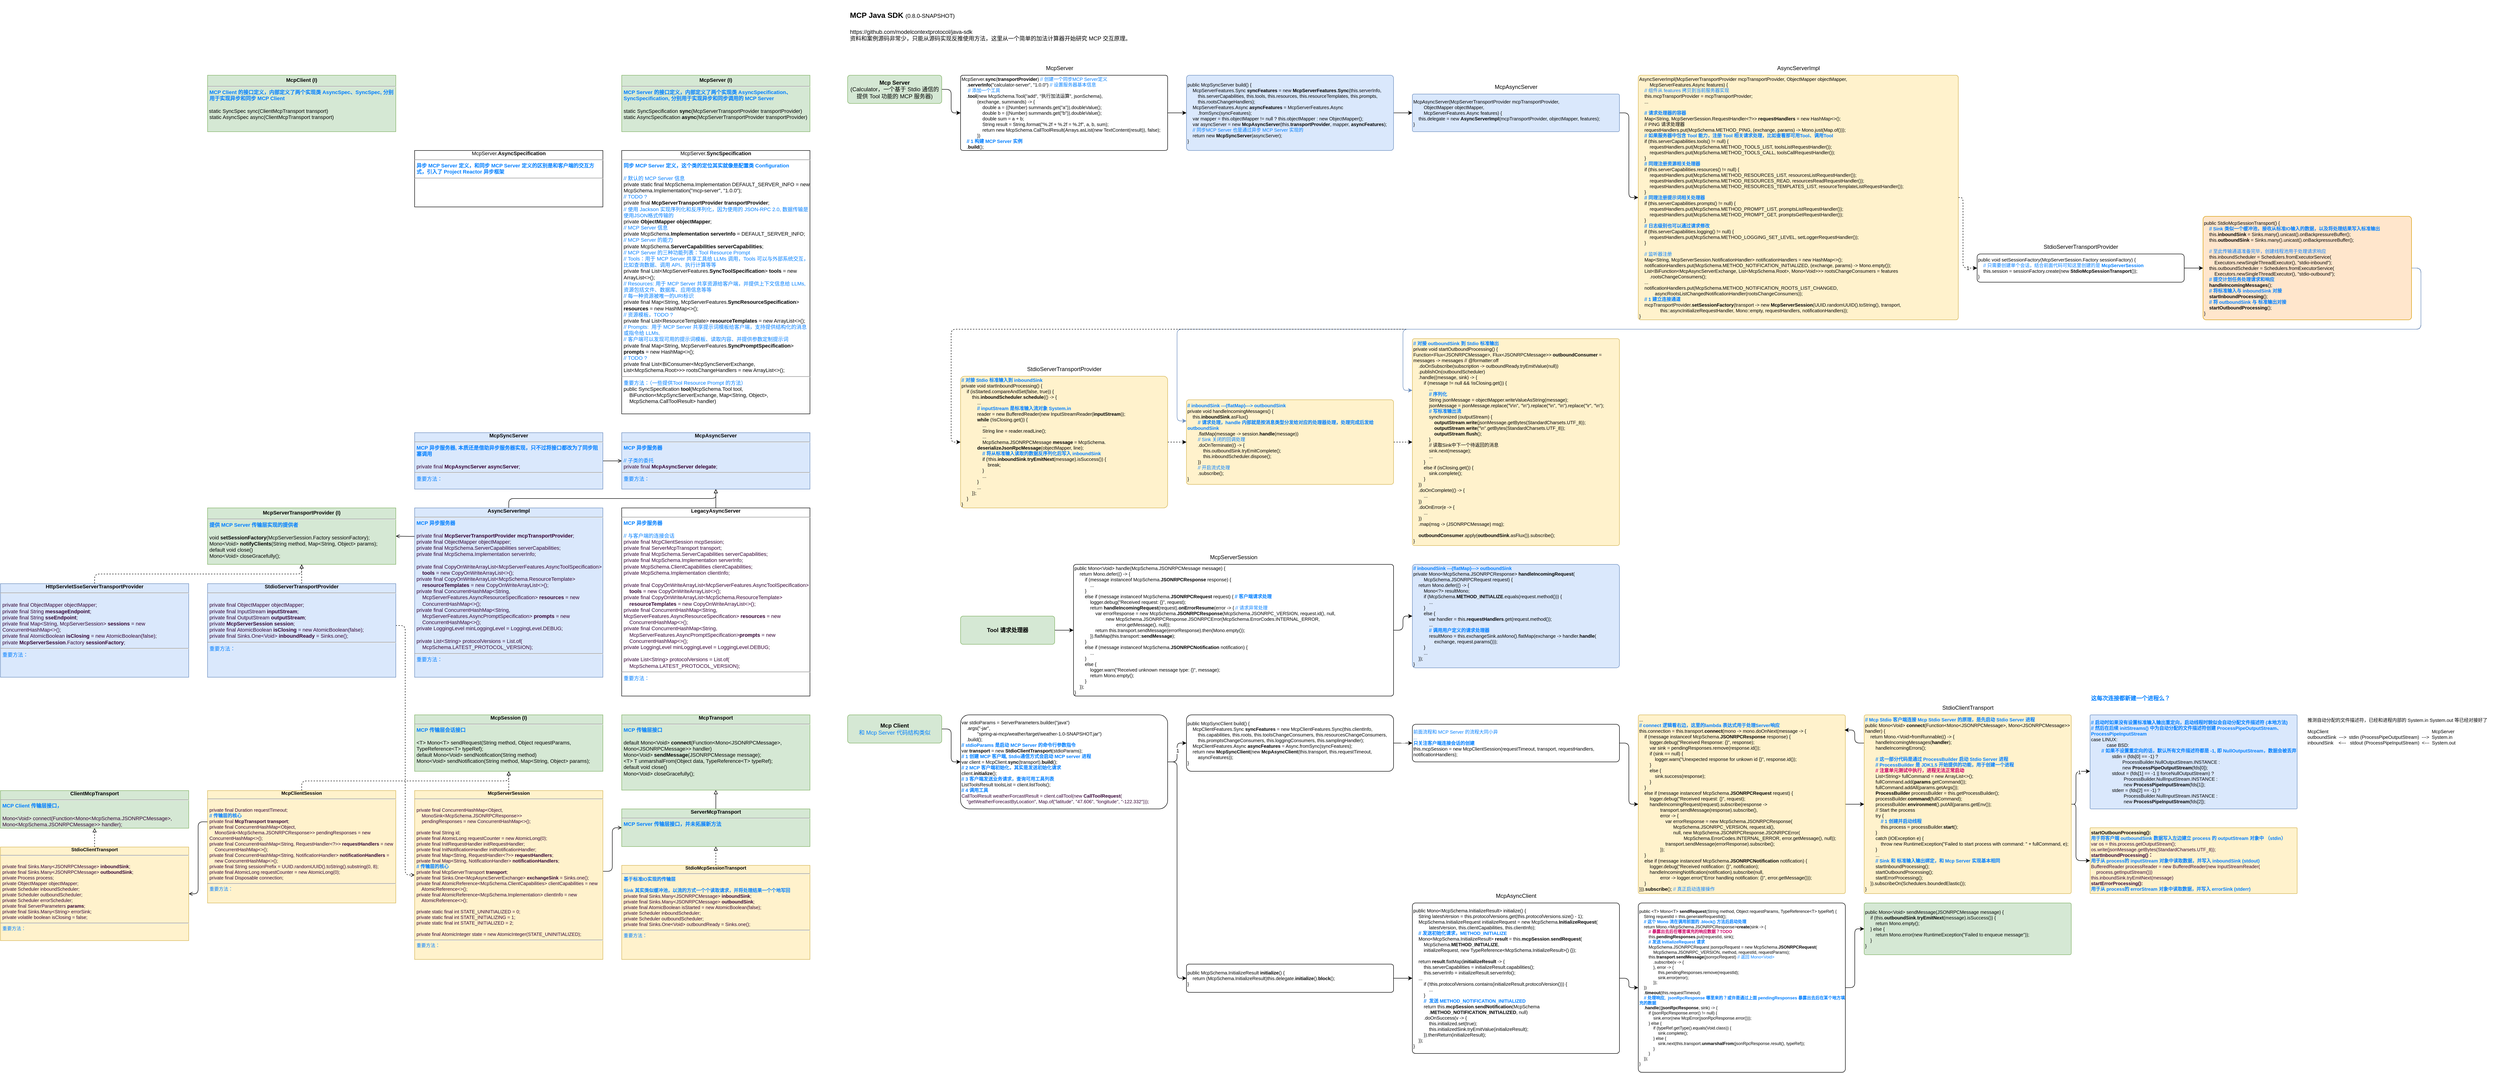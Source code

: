 <mxfile version="21.6.5" type="device">
  <diagram name="第 1 页" id="YSZZ4nGOxZfp2qwbpQtM">
    <mxGraphModel dx="3485" dy="703" grid="1" gridSize="10" guides="1" tooltips="1" connect="1" arrows="1" fold="1" page="1" pageScale="1" pageWidth="1169" pageHeight="827" math="0" shadow="0">
      <root>
        <mxCell id="0" />
        <mxCell id="1" parent="0" />
        <mxCell id="DWV2Xr_4WVvH2I4zkb5w-1" value="&lt;h1&gt;&lt;font style=&quot;&quot;&gt;&lt;span style=&quot;font-size: 16px;&quot;&gt;MCP Java SDK &lt;/span&gt;&lt;span style=&quot;font-weight: normal;&quot;&gt;&lt;font style=&quot;font-size: 12px;&quot;&gt;(0.8.0-SNAPSHOT)&lt;/font&gt;&lt;/span&gt;&lt;/font&gt;&lt;/h1&gt;&lt;div&gt;&lt;font style=&quot;&quot;&gt;&lt;font style=&quot;&quot;&gt;https://github.com/modelcontextprotocol/java-sdk&lt;br&gt;&lt;/font&gt;&lt;/font&gt;&lt;/div&gt;&lt;div&gt;资料和案例源码非常少，只能从源码实现反推使用方法，这里从一个简单的加法计算器开始研究 MCP 交互原理。&lt;/div&gt;&lt;div&gt;&lt;br&gt;&lt;/div&gt;" style="text;html=1;strokeColor=none;fillColor=none;spacing=5;spacingTop=-20;whiteSpace=wrap;overflow=hidden;rounded=0;" parent="1" vertex="1">
          <mxGeometry x="40" y="10" width="640" height="90" as="geometry" />
        </mxCell>
        <mxCell id="hHCyR-FWDm8NR4kneMoq-2" value="" style="edgeStyle=orthogonalEdgeStyle;rounded=1;orthogonalLoop=1;jettySize=auto;html=1;" parent="1" source="DWV2Xr_4WVvH2I4zkb5w-2" target="hHCyR-FWDm8NR4kneMoq-1" edge="1">
          <mxGeometry relative="1" as="geometry" />
        </mxCell>
        <mxCell id="DWV2Xr_4WVvH2I4zkb5w-2" value="&lt;b&gt;Mcp Server &lt;/b&gt;&lt;br&gt;(Calculator，一个基于 Stdio 通信的 提供 Tool 功能的 MCP 服务器)" style="rounded=1;whiteSpace=wrap;html=1;fillColor=#d5e8d4;strokeColor=#82b366;arcSize=9;" parent="1" vertex="1">
          <mxGeometry x="40" y="160" width="200" height="60" as="geometry" />
        </mxCell>
        <mxCell id="hHCyR-FWDm8NR4kneMoq-7" value="" style="edgeStyle=orthogonalEdgeStyle;rounded=1;orthogonalLoop=1;jettySize=auto;html=1;" parent="1" source="hHCyR-FWDm8NR4kneMoq-1" target="hHCyR-FWDm8NR4kneMoq-6" edge="1">
          <mxGeometry relative="1" as="geometry" />
        </mxCell>
        <mxCell id="hHCyR-FWDm8NR4kneMoq-1" value="&lt;div style=&quot;font-size: 10px;&quot;&gt;McpServer.&lt;b&gt;sync&lt;/b&gt;(&lt;b&gt;transportProvider&lt;/b&gt;) &lt;font color=&quot;#007fff&quot;&gt;// 创建一个同步MCP Server定义&lt;/font&gt;&lt;/div&gt;&lt;div style=&quot;font-size: 10px;&quot;&gt;&amp;nbsp; &amp;nbsp; .&lt;b&gt;serverInfo&lt;/b&gt;(&quot;calculator-server&quot;, &quot;1.0.0&quot;) &lt;font color=&quot;#007fff&quot;&gt;// 设置服务器基本信息&lt;/font&gt;&lt;/div&gt;&lt;div style=&quot;font-size: 10px;&quot;&gt;&lt;font color=&quot;#007fff&quot;&gt;&amp;nbsp; &amp;nbsp; &amp;nbsp;// 添加一个工具&lt;/font&gt;&lt;/div&gt;&lt;div style=&quot;font-size: 10px;&quot;&gt;&amp;nbsp; &amp;nbsp; .&lt;b&gt;tool&lt;/b&gt;(new McpSchema.Tool(&quot;add&quot;, &quot;执行加法运算&quot;, jsonSchema),&amp;nbsp;&lt;/div&gt;&lt;div style=&quot;font-size: 10px;&quot;&gt;&amp;nbsp; &amp;nbsp; &amp;nbsp; &amp;nbsp; &amp;nbsp; &amp;nbsp; (exchange, summands) -&amp;gt; {&lt;/div&gt;&lt;div style=&quot;font-size: 10px;&quot;&gt;&amp;nbsp; &amp;nbsp; &amp;nbsp; &amp;nbsp; &amp;nbsp; &amp;nbsp; &amp;nbsp; &amp;nbsp; double a = ((Number) summands.get(&quot;a&quot;)).doubleValue();&lt;/div&gt;&lt;div style=&quot;font-size: 10px;&quot;&gt;&amp;nbsp; &amp;nbsp; &amp;nbsp; &amp;nbsp; &amp;nbsp; &amp;nbsp; &amp;nbsp; &amp;nbsp; double b = ((Number) summands.get(&quot;b&quot;)).doubleValue();&lt;/div&gt;&lt;div style=&quot;font-size: 10px;&quot;&gt;&amp;nbsp; &amp;nbsp; &amp;nbsp; &amp;nbsp; &amp;nbsp; &amp;nbsp; &amp;nbsp; &amp;nbsp; double sum = a + b;&lt;/div&gt;&lt;div style=&quot;font-size: 10px;&quot;&gt;&amp;nbsp; &amp;nbsp; &amp;nbsp; &amp;nbsp; &amp;nbsp; &amp;nbsp; &amp;nbsp; &amp;nbsp; String result = String.format(&quot;%.2f + %.2f = %.2f&quot;, a, b, sum);&lt;/div&gt;&lt;div style=&quot;font-size: 10px;&quot;&gt;&amp;nbsp; &amp;nbsp; &amp;nbsp; &amp;nbsp; &amp;nbsp; &amp;nbsp; &amp;nbsp; &amp;nbsp; return new McpSchema.CallToolResult(Arrays.asList(new TextContent(result)), false);&lt;/div&gt;&lt;div style=&quot;font-size: 10px;&quot;&gt;&amp;nbsp; &amp;nbsp; &amp;nbsp; &amp;nbsp; &amp;nbsp; &amp;nbsp; })&lt;/div&gt;&lt;div style=&quot;font-size: 10px;&quot;&gt;&lt;b&gt;&amp;nbsp; &amp;nbsp; &lt;font color=&quot;#007fff&quot;&gt;// 1 构建 MCP Server 实例&lt;/font&gt;&lt;/b&gt;&lt;/div&gt;&lt;div style=&quot;font-size: 10px;&quot;&gt;&amp;nbsp; &amp;nbsp; .&lt;b&gt;build&lt;/b&gt;();&lt;/div&gt;" style="rounded=1;whiteSpace=wrap;html=1;arcSize=3;align=left;fontSize=10;" parent="1" vertex="1">
          <mxGeometry x="280" y="160" width="440" height="160" as="geometry" />
        </mxCell>
        <mxCell id="hHCyR-FWDm8NR4kneMoq-3" value="&lt;p style=&quot;margin: 4px 0px 0px; text-align: center;&quot;&gt;&lt;b&gt;McpServer (I)&lt;/b&gt;&lt;br&gt;&lt;/p&gt;&lt;hr style=&quot;font-size: 11px;&quot;&gt;&lt;p style=&quot;margin: 0px 0px 0px 4px; font-size: 11px;&quot;&gt;&lt;b&gt;&lt;font color=&quot;#007fff&quot;&gt;MCP Server 的接口定义，内部定义了两个实现类 AsyncSpecification、SyncSpecification, 分别用于实现异步和同步调用的 MCP Server&lt;/font&gt;&lt;/b&gt;&lt;/p&gt;&lt;p style=&quot;margin: 0px 0px 0px 4px; font-size: 11px;&quot;&gt;&lt;b&gt;&lt;font color=&quot;#007fff&quot;&gt;&lt;br&gt;&lt;/font&gt;&lt;/b&gt;&lt;/p&gt;&lt;p style=&quot;margin: 0px 0px 0px 4px; font-size: 11px;&quot;&gt;static SyncSpecification &lt;b&gt;sync&lt;/b&gt;(McpServerTransportProvider transportProvider)&lt;/p&gt;&lt;p style=&quot;margin: 0px 0px 0px 4px;&quot;&gt;static AsyncSpecification &lt;b&gt;async&lt;/b&gt;(McpServerTransportProvider transportProvider)&lt;br&gt;&lt;/p&gt;" style="verticalAlign=top;align=left;overflow=fill;fontSize=11;fontFamily=Helvetica;html=1;whiteSpace=wrap;fillColor=#d5e8d4;strokeColor=#82b366;" parent="1" vertex="1">
          <mxGeometry x="-440" y="160" width="400" height="120" as="geometry" />
        </mxCell>
        <mxCell id="hHCyR-FWDm8NR4kneMoq-4" value="&lt;div style=&quot;text-align: center;&quot;&gt;McpServer.&lt;b style=&quot;background-color: initial;&quot;&gt;SyncSpecification&lt;/b&gt;&lt;/div&gt;&lt;hr style=&quot;font-size: 11px;&quot;&gt;&lt;p style=&quot;margin: 0px 0px 0px 4px;&quot;&gt;&lt;font color=&quot;#007fff&quot;&gt;&lt;b&gt;同步 MCP Server 定义，这个类的定位其实就像是配置类 Configuration&lt;/b&gt;&lt;/font&gt;&lt;/p&gt;&lt;p style=&quot;margin: 0px 0px 0px 4px;&quot;&gt;&lt;font color=&quot;#007fff&quot;&gt;&lt;br&gt;&lt;/font&gt;&lt;/p&gt;&lt;p style=&quot;margin: 0px 0px 0px 4px;&quot;&gt;&lt;font color=&quot;#007fff&quot;&gt;// 默认的 MCP Server 信息&lt;/font&gt;&lt;/p&gt;&lt;p style=&quot;margin: 0px 0px 0px 4px;&quot;&gt;private static final McpSchema.Implementation DEFAULT_SERVER_INFO = new McpSchema.Implementation(&quot;mcp-server&quot;, &quot;1.0.0&quot;);&lt;/p&gt;&lt;p style=&quot;margin: 0px 0px 0px 4px;&quot;&gt;&lt;font color=&quot;#007fff&quot;&gt;// TODO ?&lt;/font&gt;&lt;/p&gt;&lt;p style=&quot;margin: 0px 0px 0px 4px;&quot;&gt;private final &lt;b&gt;McpServerTransportProvider&lt;/b&gt; &lt;b&gt;transportProvider&lt;/b&gt;;&lt;/p&gt;&lt;p style=&quot;margin: 0px 0px 0px 4px;&quot;&gt;&lt;font color=&quot;#007fff&quot;&gt;// 使用 Jackson 实现序列化和反序列化，因为使用的 JSON-RPC 2.0, 数据传输是使用JSON格式传输的&lt;/font&gt;&lt;/p&gt;&lt;p style=&quot;margin: 0px 0px 0px 4px;&quot;&gt;private &lt;b&gt;ObjectMapper&lt;/b&gt; &lt;b&gt;objectMapper&lt;/b&gt;;&lt;/p&gt;&lt;p style=&quot;margin: 0px 0px 0px 4px;&quot;&gt;&lt;font color=&quot;#007fff&quot;&gt;// MCP Server 信息&lt;/font&gt;&lt;/p&gt;&lt;p style=&quot;margin: 0px 0px 0px 4px;&quot;&gt;private McpSchema.&lt;b&gt;Implementation&lt;/b&gt; &lt;b&gt;serverInfo&lt;/b&gt; = DEFAULT_SERVER_INFO;&lt;/p&gt;&lt;p style=&quot;margin: 0px 0px 0px 4px;&quot;&gt;&lt;font color=&quot;#007fff&quot;&gt;// MCP Server 的能力&lt;/font&gt;&lt;/p&gt;&lt;p style=&quot;margin: 0px 0px 0px 4px;&quot;&gt;private McpSchema.&lt;b&gt;ServerCapabilities&lt;/b&gt; &lt;b&gt;serverCapabilities&lt;/b&gt;;&lt;/p&gt;&lt;p style=&quot;margin: 0px 0px 0px 4px;&quot;&gt;&lt;font color=&quot;#007fff&quot;&gt;// MCP Server 的三种功能列表：Tool Resource Prompt&lt;/font&gt;&lt;/p&gt;&lt;p style=&quot;margin: 0px 0px 0px 4px;&quot;&gt;&lt;font color=&quot;#007fff&quot;&gt;// Tools：用于 MCP Server 共享工具给 LLMs 调用，Tools 可以与外部系统交互，比如查询数据、调用 API、执行计算等等&lt;/font&gt;&lt;/p&gt;&lt;p style=&quot;margin: 0px 0px 0px 4px;&quot;&gt;private final List&amp;lt;McpServerFeatures.&lt;b&gt;SyncToolSpecification&lt;/b&gt;&amp;gt; &lt;b&gt;tools&lt;/b&gt; = new ArrayList&amp;lt;&amp;gt;();&lt;/p&gt;&lt;p style=&quot;margin: 0px 0px 0px 4px;&quot;&gt;&lt;font color=&quot;#007fff&quot;&gt;// Resources: 用于 MCP Server 共享资源给客户端，并提供上下文信息给 LLMs, 资源包括文件、数据库、应用信息等等&lt;/font&gt;&lt;/p&gt;&lt;p style=&quot;margin: 0px 0px 0px 4px;&quot;&gt;&lt;font color=&quot;#007fff&quot;&gt;// 每一种资源被唯一的URI标识&lt;/font&gt;&lt;/p&gt;&lt;p style=&quot;margin: 0px 0px 0px 4px;&quot;&gt;private final Map&amp;lt;String, McpServerFeatures.&lt;b&gt;SyncResourceSpecification&lt;/b&gt;&amp;gt; &lt;b&gt;resources&lt;/b&gt; = new HashMap&amp;lt;&amp;gt;();&lt;/p&gt;&lt;p style=&quot;margin: 0px 0px 0px 4px;&quot;&gt;&lt;font color=&quot;#007fff&quot;&gt;// 资源模板，TODO ?&lt;/font&gt;&lt;/p&gt;&lt;p style=&quot;margin: 0px 0px 0px 4px;&quot;&gt;private final List&amp;lt;ResourceTemplate&amp;gt; &lt;b&gt;resourceTemplates&lt;/b&gt; = new ArrayList&amp;lt;&amp;gt;();&lt;/p&gt;&lt;p style=&quot;margin: 0px 0px 0px 4px;&quot;&gt;&lt;font color=&quot;#007fff&quot;&gt;// Prompts:&amp;nbsp; 用于 MCP Server 共享提示词模板给客户端，支持提供结构化的消息或指令给 LLMs,&lt;/font&gt;&lt;/p&gt;&lt;p style=&quot;margin: 0px 0px 0px 4px;&quot;&gt;&lt;font color=&quot;#007fff&quot;&gt;// 客户端可以发现可用的提示词模板、读取内容、并提供参数定制提示词&lt;/font&gt;&lt;/p&gt;&lt;p style=&quot;margin: 0px 0px 0px 4px;&quot;&gt;private final Map&amp;lt;String, McpServerFeatures.&lt;b&gt;SyncPromptSpecification&lt;/b&gt;&amp;gt; &lt;b&gt;prompts&lt;/b&gt; = new HashMap&amp;lt;&amp;gt;();&lt;/p&gt;&lt;p style=&quot;margin: 0px 0px 0px 4px;&quot;&gt;&lt;font color=&quot;#007fff&quot;&gt;// TODO ?&lt;/font&gt;&lt;/p&gt;&lt;p style=&quot;margin: 0px 0px 0px 4px;&quot;&gt;private final List&amp;lt;BiConsumer&amp;lt;McpSyncServerExchange, List&amp;lt;McpSchema.Root&amp;gt;&amp;gt;&amp;gt; rootsChangeHandlers = new ArrayList&amp;lt;&amp;gt;();&lt;/p&gt;&lt;hr style=&quot;font-size: 11px;&quot;&gt;&lt;p style=&quot;margin: 0px 0px 0px 4px; font-size: 11px;&quot;&gt;&lt;font color=&quot;#007fff&quot;&gt;重要方法：（一些提供Tool Resource Prompt 的方法）&lt;br&gt;&lt;/font&gt;&lt;/p&gt;&lt;p style=&quot;margin: 0px 0px 0px 4px;&quot;&gt;public SyncSpecification &lt;b&gt;tool&lt;/b&gt;(McpSchema.Tool tool,&lt;/p&gt;&lt;p style=&quot;margin: 0px 0px 0px 4px;&quot;&gt;&lt;span style=&quot;&quot;&gt;&lt;span style=&quot;white-space: pre;&quot;&gt;&amp;nbsp;&amp;nbsp;&amp;nbsp;&amp;nbsp;&lt;/span&gt;&lt;/span&gt;BiFunction&amp;lt;McpSyncServerExchange, Map&amp;lt;String, Object&amp;gt;, &lt;span style=&quot;&quot;&gt;&lt;span style=&quot;white-space: pre;&quot;&gt;&amp;nbsp;&amp;nbsp;&amp;nbsp;&amp;nbsp;&lt;/span&gt;&lt;/span&gt;McpSchema.CallToolResult&amp;gt; handler)&lt;span style=&quot;&quot;&gt;&lt;/span&gt;&lt;/p&gt;" style="verticalAlign=top;align=left;overflow=fill;fontSize=11;fontFamily=Helvetica;html=1;whiteSpace=wrap;" parent="1" vertex="1">
          <mxGeometry x="-440" y="320" width="400" height="560" as="geometry" />
        </mxCell>
        <mxCell id="hHCyR-FWDm8NR4kneMoq-5" value="&lt;div style=&quot;text-align: center;&quot;&gt;McpServer.&lt;b style=&quot;background-color: initial;&quot;&gt;AsyncSpecification&lt;/b&gt;&lt;/div&gt;&lt;hr style=&quot;font-size: 11px;&quot;&gt;&lt;p style=&quot;margin: 0px 0px 0px 4px;&quot;&gt;&lt;font color=&quot;#007fff&quot;&gt;&lt;b&gt;异步 MCP Server 定义，&lt;/b&gt;&lt;/font&gt;&lt;b style=&quot;color: rgb(0, 127, 255); background-color: initial;&quot;&gt;和同步 MCP Server 定义的区别是和客户端的交互方式，引入了 Project Reactor 异步框架&lt;/b&gt;&lt;/p&gt;&lt;hr style=&quot;font-size: 11px;&quot;&gt;&lt;p style=&quot;margin: 0px 0px 0px 4px; font-size: 11px;&quot;&gt;&lt;br&gt;&lt;/p&gt;" style="verticalAlign=top;align=left;overflow=fill;fontSize=11;fontFamily=Helvetica;html=1;whiteSpace=wrap;" parent="1" vertex="1">
          <mxGeometry x="-880" y="320" width="400" height="120" as="geometry" />
        </mxCell>
        <mxCell id="hHCyR-FWDm8NR4kneMoq-15" value="" style="edgeStyle=orthogonalEdgeStyle;rounded=1;orthogonalLoop=1;jettySize=auto;html=1;" parent="1" source="hHCyR-FWDm8NR4kneMoq-6" target="hHCyR-FWDm8NR4kneMoq-14" edge="1">
          <mxGeometry relative="1" as="geometry" />
        </mxCell>
        <mxCell id="hHCyR-FWDm8NR4kneMoq-6" value="&lt;div style=&quot;&quot;&gt;&lt;div style=&quot;&quot;&gt;public McpSyncServer build() {&lt;/div&gt;&lt;div style=&quot;&quot;&gt;&amp;nbsp; &amp;nbsp; McpServerFeatures.Sync &lt;b&gt;syncFeatures&lt;/b&gt; = new &lt;b&gt;McpServerFeatures&lt;/b&gt;.&lt;b&gt;Sync&lt;/b&gt;(this.serverInfo, &lt;span style=&quot;white-space: pre;&quot;&gt;&#x9;&lt;/span&gt;this.serverCapabilities,&amp;nbsp;&lt;span style=&quot;background-color: initial;&quot;&gt;this.tools, this.resources, this.resourceTemplates, this.prompts, &lt;span style=&quot;white-space: pre;&quot;&gt;&#x9;&lt;/span&gt;this.rootsChangeHandlers);&lt;/span&gt;&lt;/div&gt;&lt;div style=&quot;&quot;&gt;&amp;nbsp; &amp;nbsp; McpServerFeatures.Async &lt;b&gt;asyncFeatures&lt;/b&gt; = McpServerFeatures.Async&lt;br&gt;&lt;span style=&quot;white-space: pre;&quot;&gt;&#x9;&lt;/span&gt;.fromSync(syncFeatures);&lt;/div&gt;&lt;div style=&quot;&quot;&gt;&amp;nbsp; &amp;nbsp; var mapper = this.objectMapper != null ? this.objectMapper : new ObjectMapper();&lt;/div&gt;&lt;div style=&quot;&quot;&gt;&amp;nbsp; &amp;nbsp; var asyncServer = new &lt;b&gt;McpAsyncServer&lt;/b&gt;(this.&lt;b&gt;transportProvider&lt;/b&gt;, mapper, &lt;b&gt;asyncFeatures&lt;/b&gt;);&lt;/div&gt;&lt;div style=&quot;&quot;&gt;&lt;font color=&quot;#007fff&quot;&gt;&amp;nbsp; &amp;nbsp; // 同步MCP Server 也是通过异步 MCP Server 实现的&lt;/font&gt;&lt;/div&gt;&lt;div style=&quot;&quot;&gt;&amp;nbsp; &amp;nbsp; return new &lt;b&gt;McpSyncServer&lt;/b&gt;(asyncServer);&lt;/div&gt;&lt;div style=&quot;&quot;&gt;}&lt;/div&gt;&lt;/div&gt;" style="rounded=1;whiteSpace=wrap;html=1;arcSize=4;align=left;fontSize=10;fillColor=#dae8fc;strokeColor=#6c8ebf;" parent="1" vertex="1">
          <mxGeometry x="760" y="160" width="440" height="160" as="geometry" />
        </mxCell>
        <mxCell id="hHCyR-FWDm8NR4kneMoq-8" value="&lt;div style=&quot;text-align: center;&quot;&gt;&lt;b&gt;McpAsyncServer&lt;/b&gt;&lt;br&gt;&lt;/div&gt;&lt;hr style=&quot;font-size: 11px;&quot;&gt;&lt;p style=&quot;margin: 0px 0px 0px 4px;&quot;&gt;&lt;font color=&quot;#007fff&quot;&gt;&lt;b&gt;MCP 异步服务器&lt;/b&gt;&lt;/font&gt;&lt;/p&gt;&lt;p style=&quot;margin: 0px 0px 0px 4px;&quot;&gt;&lt;font color=&quot;#007fff&quot;&gt;&lt;br&gt;&lt;/font&gt;&lt;/p&gt;&lt;p style=&quot;margin: 0px 0px 0px 4px;&quot;&gt;&lt;font color=&quot;#007fff&quot;&gt;// 子类的委托&lt;/font&gt;&lt;/p&gt;&lt;p style=&quot;margin: 0px 0px 0px 4px;&quot;&gt;&lt;font color=&quot;#330033&quot;&gt;private final &lt;b style=&quot;&quot;&gt;McpAsyncServer&lt;/b&gt; &lt;b style=&quot;&quot;&gt;delegate&lt;/b&gt;;&lt;br&gt;&lt;/font&gt;&lt;/p&gt;&lt;hr style=&quot;font-size: 11px;&quot;&gt;&lt;p style=&quot;margin: 0px 0px 0px 4px; font-size: 11px;&quot;&gt;&lt;font color=&quot;#007fff&quot;&gt;重要方法：&lt;/font&gt;&lt;/p&gt;" style="verticalAlign=top;align=left;overflow=fill;fontSize=11;fontFamily=Helvetica;html=1;whiteSpace=wrap;fillColor=#dae8fc;strokeColor=#6c8ebf;" parent="1" vertex="1">
          <mxGeometry x="-440" y="920" width="400" height="120" as="geometry" />
        </mxCell>
        <mxCell id="hHCyR-FWDm8NR4kneMoq-11" style="edgeStyle=orthogonalEdgeStyle;rounded=1;orthogonalLoop=1;jettySize=auto;html=1;exitX=0.5;exitY=0;exitDx=0;exitDy=0;endArrow=block;endFill=0;" parent="1" source="hHCyR-FWDm8NR4kneMoq-9" target="hHCyR-FWDm8NR4kneMoq-8" edge="1">
          <mxGeometry relative="1" as="geometry" />
        </mxCell>
        <mxCell id="hHCyR-FWDm8NR4kneMoq-23" style="edgeStyle=orthogonalEdgeStyle;rounded=1;orthogonalLoop=1;jettySize=auto;html=1;exitX=0.002;exitY=0.168;exitDx=0;exitDy=0;endArrow=open;endFill=0;exitPerimeter=0;" parent="1" source="hHCyR-FWDm8NR4kneMoq-9" target="hHCyR-FWDm8NR4kneMoq-21" edge="1">
          <mxGeometry relative="1" as="geometry" />
        </mxCell>
        <mxCell id="hHCyR-FWDm8NR4kneMoq-9" value="&lt;div style=&quot;text-align: center;&quot;&gt;&lt;b&gt;AsyncServerImpl&lt;/b&gt;&lt;br&gt;&lt;/div&gt;&lt;hr style=&quot;font-size: 11px;&quot;&gt;&lt;p style=&quot;margin: 0px 0px 0px 4px;&quot;&gt;&lt;font color=&quot;#007fff&quot;&gt;&lt;b&gt;MCP 异步服务器&lt;/b&gt;&lt;/font&gt;&lt;/p&gt;&lt;p style=&quot;margin: 0px 0px 0px 4px;&quot;&gt;&lt;br&gt;&lt;/p&gt;&lt;p style=&quot;margin: 0px 0px 0px 4px;&quot;&gt;&lt;font color=&quot;#330033&quot;&gt;private final &lt;b&gt;McpServerTransportProvider&lt;/b&gt; &lt;b&gt;mcpTransportProvider&lt;/b&gt;;&lt;/font&gt;&lt;/p&gt;&lt;p style=&quot;margin: 0px 0px 0px 4px;&quot;&gt;&lt;font color=&quot;#330033&quot;&gt;private final ObjectMapper objectMapper;&lt;/font&gt;&lt;/p&gt;&lt;p style=&quot;margin: 0px 0px 0px 4px;&quot;&gt;&lt;font color=&quot;#330033&quot;&gt;private final McpSchema.ServerCapabilities serverCapabilities;&lt;/font&gt;&lt;/p&gt;&lt;p style=&quot;margin: 0px 0px 0px 4px;&quot;&gt;&lt;font color=&quot;#330033&quot;&gt;private final McpSchema.Implementation serverInfo;&lt;/font&gt;&lt;/p&gt;&lt;p style=&quot;margin: 0px 0px 0px 4px;&quot;&gt;&lt;font color=&quot;#330033&quot;&gt;&lt;br&gt;&lt;/font&gt;&lt;/p&gt;&lt;p style=&quot;margin: 0px 0px 0px 4px;&quot;&gt;&lt;font color=&quot;#330033&quot;&gt;private final CopyOnWriteArrayList&amp;lt;McpServerFeatures.AsyncToolSpecification&amp;gt; &lt;br&gt;&amp;nbsp; &amp;nbsp; &lt;b&gt;tools&lt;/b&gt; = new CopyOnWriteArrayList&amp;lt;&amp;gt;();&lt;/font&gt;&lt;/p&gt;&lt;p style=&quot;margin: 0px 0px 0px 4px;&quot;&gt;&lt;font color=&quot;#330033&quot;&gt;private final CopyOnWriteArrayList&amp;lt;McpSchema.ResourceTemplate&amp;gt; &lt;br&gt;&amp;nbsp; &amp;nbsp; &lt;b&gt;resourceTemplates&lt;/b&gt; = new CopyOnWriteArrayList&amp;lt;&amp;gt;();&lt;/font&gt;&lt;/p&gt;&lt;p style=&quot;margin: 0px 0px 0px 4px;&quot;&gt;&lt;font color=&quot;#330033&quot;&gt;private final ConcurrentHashMap&amp;lt;String, &lt;br&gt;&amp;nbsp; &amp;nbsp; McpServerFeatures.AsyncResourceSpecification&amp;gt; &lt;b&gt;resources&lt;/b&gt; = new &lt;br&gt;&amp;nbsp; &amp;nbsp; ConcurrentHashMap&amp;lt;&amp;gt;();&lt;/font&gt;&lt;/p&gt;&lt;p style=&quot;margin: 0px 0px 0px 4px;&quot;&gt;&lt;font color=&quot;#330033&quot;&gt;private final ConcurrentHashMap&amp;lt;String, &lt;br&gt;&amp;nbsp; &amp;nbsp; McpServerFeatures.AsyncPromptSpecification&amp;gt; &lt;b&gt;prompts&lt;/b&gt; = new &lt;br&gt;&amp;nbsp; &amp;nbsp; ConcurrentHashMap&amp;lt;&amp;gt;();&lt;/font&gt;&lt;/p&gt;&lt;p style=&quot;margin: 0px 0px 0px 4px;&quot;&gt;&lt;font color=&quot;#330033&quot;&gt;private LoggingLevel minLoggingLevel = LoggingLevel.DEBUG;&lt;/font&gt;&lt;/p&gt;&lt;p style=&quot;margin: 0px 0px 0px 4px;&quot;&gt;&lt;font color=&quot;#330033&quot;&gt;&lt;br&gt;&lt;/font&gt;&lt;/p&gt;&lt;p style=&quot;margin: 0px 0px 0px 4px;&quot;&gt;&lt;font color=&quot;#330033&quot;&gt;&lt;/font&gt;&lt;/p&gt;&lt;p style=&quot;margin: 0px 0px 0px 4px;&quot;&gt;&lt;font color=&quot;#330033&quot;&gt;private List&amp;lt;String&amp;gt; protocolVersions = List.of(&lt;br&gt;&amp;nbsp; &amp;nbsp; McpSchema.LATEST_PROTOCOL_VERSION);&lt;/font&gt;&lt;/p&gt;&lt;hr style=&quot;font-size: 11px;&quot;&gt;&lt;p style=&quot;margin: 0px 0px 0px 4px; font-size: 11px;&quot;&gt;&lt;font color=&quot;#007fff&quot;&gt;重要方法：&lt;/font&gt;&lt;/p&gt;" style="verticalAlign=top;align=left;overflow=fill;fontSize=11;fontFamily=Helvetica;html=1;whiteSpace=wrap;fillColor=#dae8fc;strokeColor=#6c8ebf;" parent="1" vertex="1">
          <mxGeometry x="-880" y="1080" width="400" height="360" as="geometry" />
        </mxCell>
        <mxCell id="hHCyR-FWDm8NR4kneMoq-12" style="edgeStyle=orthogonalEdgeStyle;rounded=1;orthogonalLoop=1;jettySize=auto;html=1;exitX=0.5;exitY=0;exitDx=0;exitDy=0;endArrow=block;endFill=0;" parent="1" source="hHCyR-FWDm8NR4kneMoq-10" target="hHCyR-FWDm8NR4kneMoq-8" edge="1">
          <mxGeometry relative="1" as="geometry" />
        </mxCell>
        <mxCell id="hHCyR-FWDm8NR4kneMoq-10" value="&lt;div style=&quot;text-align: center;&quot;&gt;&lt;b&gt;LegacyAsyncServer&lt;/b&gt;&lt;br&gt;&lt;/div&gt;&lt;hr style=&quot;font-size: 11px;&quot;&gt;&lt;p style=&quot;margin: 0px 0px 0px 4px;&quot;&gt;&lt;font color=&quot;#007fff&quot;&gt;&lt;b&gt;MCP 异步服务器&lt;/b&gt;&lt;/font&gt;&lt;/p&gt;&lt;p style=&quot;margin: 0px 0px 0px 4px;&quot;&gt;&lt;font color=&quot;#007fff&quot;&gt;&lt;br&gt;&lt;/font&gt;&lt;/p&gt;&lt;p style=&quot;margin: 0px 0px 0px 4px;&quot;&gt;&lt;font color=&quot;#007fff&quot;&gt;// 与客户端的连接会话&lt;/font&gt;&lt;/p&gt;&lt;p style=&quot;margin: 0px 0px 0px 4px;&quot;&gt;&lt;font color=&quot;#330033&quot;&gt;private final McpClientSession mcpSession;&lt;/font&gt;&lt;/p&gt;&lt;p style=&quot;margin: 0px 0px 0px 4px;&quot;&gt;&lt;font color=&quot;#330033&quot;&gt;private final ServerMcpTransport transport;&lt;/font&gt;&lt;/p&gt;&lt;p style=&quot;margin: 0px 0px 0px 4px;&quot;&gt;&lt;font color=&quot;#330033&quot;&gt;private final McpSchema.ServerCapabilities serverCapabilities;&lt;/font&gt;&lt;/p&gt;&lt;p style=&quot;margin: 0px 0px 0px 4px;&quot;&gt;&lt;font color=&quot;#330033&quot;&gt;private final McpSchema.Implementation serverInfo;&lt;/font&gt;&lt;/p&gt;&lt;p style=&quot;margin: 0px 0px 0px 4px;&quot;&gt;&lt;font color=&quot;#330033&quot;&gt;private McpSchema.ClientCapabilities clientCapabilities;&lt;/font&gt;&lt;/p&gt;&lt;p style=&quot;margin: 0px 0px 0px 4px;&quot;&gt;&lt;font color=&quot;#330033&quot;&gt;private McpSchema.Implementation clientInfo;&lt;/font&gt;&lt;/p&gt;&lt;p style=&quot;margin: 0px 0px 0px 4px;&quot;&gt;&lt;font color=&quot;#330033&quot;&gt;&lt;br&gt;&lt;/font&gt;&lt;/p&gt;&lt;p style=&quot;margin: 0px 0px 0px 4px;&quot;&gt;&lt;font color=&quot;#330033&quot;&gt;private final CopyOnWriteArrayList&amp;lt;McpServerFeatures.AsyncToolSpecification&amp;gt; &lt;br&gt;&lt;b&gt;&amp;nbsp; &amp;nbsp; tools&lt;/b&gt; = new CopyOnWriteArrayList&amp;lt;&amp;gt;();&lt;/font&gt;&lt;/p&gt;&lt;p style=&quot;margin: 0px 0px 0px 4px;&quot;&gt;&lt;font color=&quot;#330033&quot;&gt;private final CopyOnWriteArrayList&amp;lt;McpSchema.ResourceTemplate&amp;gt; &lt;br&gt;&amp;nbsp; &amp;nbsp; &lt;b&gt;resourceTemplates&lt;/b&gt; = new CopyOnWriteArrayList&amp;lt;&amp;gt;();&lt;/font&gt;&lt;/p&gt;&lt;p style=&quot;margin: 0px 0px 0px 4px;&quot;&gt;&lt;font color=&quot;#330033&quot;&gt;private final ConcurrentHashMap&amp;lt;String, McpServerFeatures.AsyncResourceSpecification&amp;gt; &lt;b&gt;resources&lt;/b&gt; = new &lt;br&gt;&amp;nbsp; &amp;nbsp; ConcurrentHashMap&amp;lt;&amp;gt;();&lt;/font&gt;&lt;/p&gt;&lt;p style=&quot;margin: 0px 0px 0px 4px;&quot;&gt;&lt;font color=&quot;#330033&quot;&gt;private final ConcurrentHashMap&amp;lt;String, &lt;br&gt;&amp;nbsp; &amp;nbsp; McpServerFeatures.AsyncPromptSpecification&amp;gt;&lt;b&gt;prompts&lt;/b&gt; = new&amp;nbsp; &lt;br&gt;&amp;nbsp; &amp;nbsp; ConcurrentHashMap&amp;lt;&amp;gt;();&lt;/font&gt;&lt;/p&gt;&lt;p style=&quot;margin: 0px 0px 0px 4px;&quot;&gt;&lt;font color=&quot;#330033&quot;&gt;private LoggingLevel minLoggingLevel = LoggingLevel.DEBUG;&lt;/font&gt;&lt;/p&gt;&lt;p style=&quot;margin: 0px 0px 0px 4px;&quot;&gt;&lt;span style=&quot;color: rgb(51, 0, 51); background-color: initial;&quot;&gt;&lt;br&gt;&lt;/span&gt;&lt;/p&gt;&lt;p style=&quot;margin: 0px 0px 0px 4px;&quot;&gt;&lt;span style=&quot;color: rgb(51, 0, 51); background-color: initial;&quot;&gt;private List&amp;lt;String&amp;gt; protocolVersions = List.of(&lt;br&gt;&amp;nbsp; &amp;nbsp; McpSchema.LATEST_PROTOCOL_VERSION);&lt;/span&gt;&lt;br&gt;&lt;/p&gt;&lt;hr style=&quot;font-size: 11px;&quot;&gt;&lt;p style=&quot;margin: 0px 0px 0px 4px; font-size: 11px;&quot;&gt;&lt;font color=&quot;#007fff&quot;&gt;重要方法：&lt;/font&gt;&lt;/p&gt;" style="verticalAlign=top;align=left;overflow=fill;fontSize=11;fontFamily=Helvetica;html=1;whiteSpace=wrap;" parent="1" vertex="1">
          <mxGeometry x="-440" y="1080" width="400" height="400" as="geometry" />
        </mxCell>
        <mxCell id="hHCyR-FWDm8NR4kneMoq-13" value="McpServer" style="text;html=1;align=center;verticalAlign=middle;resizable=0;points=[];autosize=1;strokeColor=none;fillColor=none;" parent="1" vertex="1">
          <mxGeometry x="450" y="130" width="80" height="30" as="geometry" />
        </mxCell>
        <mxCell id="hHCyR-FWDm8NR4kneMoq-20" value="" style="edgeStyle=orthogonalEdgeStyle;rounded=1;orthogonalLoop=1;jettySize=auto;html=1;" parent="1" source="hHCyR-FWDm8NR4kneMoq-14" target="hHCyR-FWDm8NR4kneMoq-19" edge="1">
          <mxGeometry relative="1" as="geometry" />
        </mxCell>
        <mxCell id="hHCyR-FWDm8NR4kneMoq-14" value="&lt;div style=&quot;&quot;&gt;&lt;div style=&quot;&quot;&gt;&lt;div&gt;McpAsyncServer(McpServerTransportProvider mcpTransportProvider, &lt;br&gt;&lt;span style=&quot;white-space: pre;&quot;&gt;&#x9;&lt;/span&gt;ObjectMapper objectMapper,&lt;/div&gt;&lt;div&gt;&amp;nbsp; &amp;nbsp; &amp;nbsp; &amp;nbsp; McpServerFeatures.Async features) {&lt;/div&gt;&lt;div&gt;&amp;nbsp; &amp;nbsp; this.delegate = new &lt;b&gt;AsyncServerImpl&lt;/b&gt;(mcpTransportProvider, objectMapper, features);&lt;/div&gt;&lt;div&gt;}&lt;/div&gt;&lt;/div&gt;&lt;/div&gt;" style="rounded=1;whiteSpace=wrap;html=1;arcSize=4;align=left;fontSize=10;fillColor=#dae8fc;strokeColor=#6c8ebf;" parent="1" vertex="1">
          <mxGeometry x="1240" y="200" width="440" height="80" as="geometry" />
        </mxCell>
        <mxCell id="hHCyR-FWDm8NR4kneMoq-18" style="edgeStyle=orthogonalEdgeStyle;rounded=1;orthogonalLoop=1;jettySize=auto;html=1;exitX=1;exitY=0.5;exitDx=0;exitDy=0;endArrow=open;endFill=0;" parent="1" source="hHCyR-FWDm8NR4kneMoq-16" target="hHCyR-FWDm8NR4kneMoq-8" edge="1">
          <mxGeometry relative="1" as="geometry" />
        </mxCell>
        <mxCell id="hHCyR-FWDm8NR4kneMoq-16" value="&lt;div style=&quot;text-align: center;&quot;&gt;&lt;b&gt;McpSyncServer&lt;/b&gt;&lt;br&gt;&lt;/div&gt;&lt;hr style=&quot;font-size: 11px;&quot;&gt;&lt;p style=&quot;margin: 0px 0px 0px 4px;&quot;&gt;&lt;font color=&quot;#007fff&quot;&gt;&lt;b&gt;MCP 异步服务器, 本质还是借助异步服务器实现，只不过将接口都改为了同步阻塞调用&lt;/b&gt;&lt;/font&gt;&lt;/p&gt;&lt;p style=&quot;margin: 0px 0px 0px 4px;&quot;&gt;&lt;br&gt;&lt;/p&gt;&lt;p style=&quot;margin: 0px 0px 0px 4px;&quot;&gt;&lt;font color=&quot;#330033&quot;&gt;private final &lt;b&gt;McpAsyncServer&lt;/b&gt; &lt;b&gt;asyncServer&lt;/b&gt;;&lt;br&gt;&lt;/font&gt;&lt;/p&gt;&lt;hr style=&quot;font-size: 11px;&quot;&gt;&lt;p style=&quot;margin: 0px 0px 0px 4px; font-size: 11px;&quot;&gt;&lt;font color=&quot;#007fff&quot;&gt;重要方法：&lt;/font&gt;&lt;/p&gt;" style="verticalAlign=top;align=left;overflow=fill;fontSize=11;fontFamily=Helvetica;html=1;whiteSpace=wrap;fillColor=#dae8fc;strokeColor=#6c8ebf;" parent="1" vertex="1">
          <mxGeometry x="-880" y="920" width="400" height="120" as="geometry" />
        </mxCell>
        <mxCell id="hHCyR-FWDm8NR4kneMoq-30" value="" style="edgeStyle=orthogonalEdgeStyle;rounded=1;orthogonalLoop=1;jettySize=auto;html=1;dashed=1;entryX=0;entryY=0.5;entryDx=0;entryDy=0;" parent="1" source="hHCyR-FWDm8NR4kneMoq-19" target="hHCyR-FWDm8NR4kneMoq-29" edge="1">
          <mxGeometry relative="1" as="geometry">
            <Array as="points">
              <mxPoint x="2410" y="420" />
              <mxPoint x="2410" y="570" />
            </Array>
          </mxGeometry>
        </mxCell>
        <mxCell id="hHCyR-FWDm8NR4kneMoq-54" value="1" style="edgeLabel;html=1;align=center;verticalAlign=middle;resizable=0;points=[];" parent="hHCyR-FWDm8NR4kneMoq-30" vertex="1" connectable="0">
          <mxGeometry x="0.833" y="-2" relative="1" as="geometry">
            <mxPoint x="-4" y="-2" as="offset" />
          </mxGeometry>
        </mxCell>
        <mxCell id="hHCyR-FWDm8NR4kneMoq-19" value="&lt;div style=&quot;&quot;&gt;&lt;div style=&quot;&quot;&gt;&lt;div&gt;AsyncServerImpl(McpServerTransportProvider mcpTransportProvider, ObjectMapper objectMapper,&lt;/div&gt;&lt;div&gt;&amp;nbsp; &amp;nbsp; &amp;nbsp; &amp;nbsp; McpServerFeatures.Async features) {&lt;/div&gt;&lt;div&gt;&lt;font color=&quot;#007fff&quot;&gt;&amp;nbsp; &amp;nbsp; // 组件从 features 拷贝到当前服务器实现&lt;/font&gt;&lt;/div&gt;&lt;div&gt;&amp;nbsp; &amp;nbsp; this.mcpTransportProvider = mcpTransportProvider;&lt;/div&gt;&lt;div&gt;&amp;nbsp; &amp;nbsp; ...&lt;/div&gt;&lt;div&gt;&lt;br&gt;&lt;/div&gt;&lt;div&gt;&lt;font color=&quot;#007fff&quot;&gt;&lt;b&gt;&amp;nbsp; &amp;nbsp; // 请求处理器的容器&lt;/b&gt;&lt;/font&gt;&lt;/div&gt;&lt;div&gt;&amp;nbsp; &amp;nbsp; Map&amp;lt;String, McpServerSession.RequestHandler&amp;lt;?&amp;gt;&amp;gt; &lt;b&gt;requestHandlers&lt;/b&gt; = new HashMap&amp;lt;&amp;gt;();&lt;/div&gt;&lt;div&gt;&amp;nbsp; &amp;nbsp; // PING 请求处理器&lt;/div&gt;&lt;div&gt;&amp;nbsp; &amp;nbsp; requestHandlers.put(McpSchema.METHOD_PING, (exchange, params) -&amp;gt; Mono.just(Map.of()));&lt;/div&gt;&lt;div&gt;&lt;font color=&quot;#007fff&quot;&gt;&lt;b&gt;&amp;nbsp; &amp;nbsp; // 如果服务器中包含 Tool 能力，注册 Tool 相关请求处理，比如查看那可用Tool、调用Tool&lt;/b&gt;&lt;/font&gt;&lt;/div&gt;&lt;div&gt;&amp;nbsp; &amp;nbsp; if (this.serverCapabilities.tools() != null) {&lt;/div&gt;&lt;div&gt;&amp;nbsp; &amp;nbsp; &amp;nbsp; &amp;nbsp; requestHandlers.put(McpSchema.METHOD_TOOLS_LIST, toolsListRequestHandler());&lt;/div&gt;&lt;div&gt;&amp;nbsp; &amp;nbsp; &amp;nbsp; &amp;nbsp; requestHandlers.put(McpSchema.METHOD_TOOLS_CALL, toolsCallRequestHandler());&lt;/div&gt;&lt;div&gt;&amp;nbsp; &amp;nbsp; }&lt;/div&gt;&lt;div&gt;&lt;font color=&quot;#007fff&quot;&gt;&lt;b&gt;&amp;nbsp; &amp;nbsp; // 同理注册资源相关处理器&lt;/b&gt;&lt;/font&gt;&lt;/div&gt;&lt;div&gt;&amp;nbsp; &amp;nbsp; if (this.serverCapabilities.resources() != null) {&lt;/div&gt;&lt;div&gt;&amp;nbsp; &amp;nbsp; &amp;nbsp; &amp;nbsp; requestHandlers.put(McpSchema.METHOD_RESOURCES_LIST, resourcesListRequestHandler());&lt;/div&gt;&lt;div&gt;&amp;nbsp; &amp;nbsp; &amp;nbsp; &amp;nbsp; requestHandlers.put(McpSchema.METHOD_RESOURCES_READ, resourcesReadRequestHandler());&lt;/div&gt;&lt;div&gt;&amp;nbsp; &amp;nbsp; &amp;nbsp; &amp;nbsp; requestHandlers.put(McpSchema.METHOD_RESOURCES_TEMPLATES_LIST, resourceTemplateListRequestHandler());&lt;/div&gt;&lt;div&gt;&amp;nbsp; &amp;nbsp; }&lt;/div&gt;&lt;div&gt;&lt;font color=&quot;#007fff&quot;&gt;&lt;b&gt;&amp;nbsp; &amp;nbsp; // 同理注册提示词相关处理器&lt;/b&gt;&lt;/font&gt;&lt;/div&gt;&lt;div&gt;&amp;nbsp; &amp;nbsp; if (this.serverCapabilities.prompts() != null) {&lt;/div&gt;&lt;div&gt;&amp;nbsp; &amp;nbsp; &amp;nbsp; &amp;nbsp; requestHandlers.put(McpSchema.METHOD_PROMPT_LIST, promptsListRequestHandler());&lt;/div&gt;&lt;div&gt;&amp;nbsp; &amp;nbsp; &amp;nbsp; &amp;nbsp; requestHandlers.put(McpSchema.METHOD_PROMPT_GET, promptsGetRequestHandler());&lt;/div&gt;&lt;div&gt;&amp;nbsp; &amp;nbsp; }&lt;/div&gt;&lt;div&gt;&lt;font color=&quot;#007fff&quot;&gt;&lt;b&gt;&amp;nbsp; &amp;nbsp; // 日志级别也可以通过请求修改&lt;/b&gt;&lt;/font&gt;&lt;/div&gt;&lt;div&gt;&amp;nbsp; &amp;nbsp; if (this.serverCapabilities.logging() != null) {&lt;/div&gt;&lt;div&gt;&amp;nbsp; &amp;nbsp; &amp;nbsp; &amp;nbsp; requestHandlers.put(McpSchema.METHOD_LOGGING_SET_LEVEL, setLoggerRequestHandler());&lt;/div&gt;&lt;div&gt;&amp;nbsp; &amp;nbsp; }&lt;/div&gt;&lt;div&gt;&lt;br&gt;&lt;/div&gt;&lt;div&gt;&lt;font color=&quot;#007fff&quot;&gt;&amp;nbsp; &amp;nbsp; // 监听器注册&lt;/font&gt;&lt;/div&gt;&lt;div&gt;&amp;nbsp; &amp;nbsp; Map&amp;lt;String, McpServerSession.NotificationHandler&amp;gt; notificationHandlers = new HashMap&amp;lt;&amp;gt;();&lt;/div&gt;&lt;div&gt;&amp;nbsp; &amp;nbsp; notificationHandlers.put(McpSchema.METHOD_NOTIFICATION_INITIALIZED, (exchange, params) -&amp;gt; Mono.empty());&lt;/div&gt;&lt;div&gt;&amp;nbsp; &amp;nbsp; List&amp;lt;BiFunction&amp;lt;McpAsyncServerExchange, List&amp;lt;McpSchema.Root&amp;gt;, Mono&amp;lt;Void&amp;gt;&amp;gt;&amp;gt; rootsChangeConsumers = features&lt;/div&gt;&lt;div&gt;&amp;nbsp; &amp;nbsp; &amp;nbsp; &amp;nbsp; .rootsChangeConsumers();&lt;/div&gt;&lt;div&gt;&amp;nbsp; &amp;nbsp; ...&lt;/div&gt;&lt;div&gt;&amp;nbsp; &amp;nbsp; notificationHandlers.put(McpSchema.METHOD_NOTIFICATION_ROOTS_LIST_CHANGED,&lt;/div&gt;&lt;div&gt;&amp;nbsp; &amp;nbsp; &amp;nbsp; &amp;nbsp; &amp;nbsp; &amp;nbsp; asyncRootsListChangedNotificationHandler(rootsChangeConsumers));&lt;/div&gt;&lt;div&gt;&lt;font color=&quot;#007fff&quot;&gt;&lt;b&gt;&amp;nbsp; &amp;nbsp; // 1 建立连接通道&lt;/b&gt;&lt;/font&gt;&lt;/div&gt;&lt;div&gt;&amp;nbsp; &amp;nbsp; mcpTransportProvider.&lt;b&gt;setSessionFactory&lt;/b&gt;(transport -&amp;gt; new &lt;b&gt;McpServerSession&lt;/b&gt;(UUID.randomUUID().toString(), transport,&lt;/div&gt;&lt;div&gt;&amp;nbsp; &amp;nbsp; &amp;nbsp; &amp;nbsp; &amp;nbsp; &amp;nbsp; &amp;nbsp; &amp;nbsp; this::asyncInitializeRequestHandler, Mono::empty, requestHandlers, notificationHandlers));&lt;/div&gt;&lt;div&gt;}&lt;/div&gt;&lt;/div&gt;&lt;/div&gt;" style="rounded=1;whiteSpace=wrap;html=1;arcSize=1;align=left;fontSize=10;fillColor=#fff2cc;strokeColor=#d6b656;" parent="1" vertex="1">
          <mxGeometry x="1720" y="160" width="680" height="520" as="geometry" />
        </mxCell>
        <mxCell id="hHCyR-FWDm8NR4kneMoq-21" value="&lt;p style=&quot;margin: 4px 0px 0px; text-align: center;&quot;&gt;&lt;b&gt;McpServerTransportProvider (I)&lt;/b&gt;&lt;br&gt;&lt;/p&gt;&lt;hr style=&quot;font-size: 11px;&quot;&gt;&lt;p style=&quot;margin: 0px 0px 0px 4px; font-size: 11px;&quot;&gt;&lt;font color=&quot;#007fff&quot;&gt;&lt;b&gt;提供 MCP Server 传输层实现的提供者&lt;/b&gt;&lt;/font&gt;&lt;/p&gt;&lt;p style=&quot;margin: 0px 0px 0px 4px; font-size: 11px;&quot;&gt;&lt;font color=&quot;#007fff&quot;&gt;&lt;b&gt;&lt;br&gt;&lt;/b&gt;&lt;/font&gt;&lt;/p&gt;&lt;p style=&quot;margin: 0px 0px 0px 4px;&quot;&gt;void &lt;b&gt;setSessionFactory&lt;/b&gt;(McpServerSession.Factory sessionFactory);&lt;br&gt;&lt;/p&gt;&lt;p style=&quot;margin: 0px 0px 0px 4px;&quot;&gt;Mono&amp;lt;Void&amp;gt; &lt;b&gt;notifyClients&lt;/b&gt;(String method, Map&amp;lt;String, Object&amp;gt; params);&lt;br&gt;&lt;/p&gt;&lt;p style=&quot;margin: 0px 0px 0px 4px;&quot;&gt;default void close()&lt;br&gt;&lt;/p&gt;&lt;p style=&quot;margin: 0px 0px 0px 4px;&quot;&gt;Mono&amp;lt;Void&amp;gt; closeGracefully();&lt;br&gt;&lt;/p&gt;" style="verticalAlign=top;align=left;overflow=fill;fontSize=11;fontFamily=Helvetica;html=1;whiteSpace=wrap;fillColor=#d5e8d4;strokeColor=#82b366;" parent="1" vertex="1">
          <mxGeometry x="-1320" y="1080" width="400" height="120" as="geometry" />
        </mxCell>
        <mxCell id="hHCyR-FWDm8NR4kneMoq-26" style="edgeStyle=orthogonalEdgeStyle;rounded=1;orthogonalLoop=1;jettySize=auto;html=1;exitX=0.5;exitY=0;exitDx=0;exitDy=0;dashed=1;endArrow=block;endFill=0;" parent="1" source="hHCyR-FWDm8NR4kneMoq-25" target="hHCyR-FWDm8NR4kneMoq-21" edge="1">
          <mxGeometry relative="1" as="geometry" />
        </mxCell>
        <mxCell id="hHCyR-FWDm8NR4kneMoq-37" style="edgeStyle=orthogonalEdgeStyle;rounded=1;orthogonalLoop=1;jettySize=auto;html=1;exitX=0.999;exitY=0.447;exitDx=0;exitDy=0;entryX=0;entryY=0.5;entryDx=0;entryDy=0;endArrow=open;endFill=0;exitPerimeter=0;dashed=1;" parent="1" source="hHCyR-FWDm8NR4kneMoq-25" target="hHCyR-FWDm8NR4kneMoq-34" edge="1">
          <mxGeometry relative="1" as="geometry" />
        </mxCell>
        <mxCell id="hHCyR-FWDm8NR4kneMoq-25" value="&lt;div style=&quot;text-align: center;&quot;&gt;&lt;b&gt;StdioServerTransportProvider&lt;/b&gt;&lt;br&gt;&lt;/div&gt;&lt;hr style=&quot;font-size: 11px;&quot;&gt;&lt;p style=&quot;margin: 0px 0px 0px 4px;&quot;&gt;&lt;br&gt;&lt;/p&gt;&lt;p style=&quot;margin: 0px 0px 0px 4px;&quot;&gt;&lt;font color=&quot;#330033&quot;&gt;private final ObjectMapper objectMapper;&lt;/font&gt;&lt;/p&gt;&lt;p style=&quot;margin: 0px 0px 0px 4px;&quot;&gt;&lt;font color=&quot;#330033&quot;&gt;private final InputStream &lt;b&gt;inputStream&lt;/b&gt;;&lt;/font&gt;&lt;/p&gt;&lt;p style=&quot;margin: 0px 0px 0px 4px;&quot;&gt;&lt;font color=&quot;#330033&quot;&gt;private final OutputStream &lt;b&gt;outputStream&lt;/b&gt;;&lt;/font&gt;&lt;/p&gt;&lt;p style=&quot;margin: 0px 0px 0px 4px;&quot;&gt;&lt;font color=&quot;#330033&quot;&gt;private &lt;b&gt;McpServerSession&lt;/b&gt; &lt;b&gt;session&lt;/b&gt;;&lt;/font&gt;&lt;/p&gt;&lt;p style=&quot;margin: 0px 0px 0px 4px;&quot;&gt;&lt;font color=&quot;#330033&quot;&gt;private final AtomicBoolean &lt;b&gt;isClosing&lt;/b&gt; = new AtomicBoolean(false);&lt;/font&gt;&lt;/p&gt;&lt;p style=&quot;margin: 0px 0px 0px 4px;&quot;&gt;&lt;font color=&quot;#330033&quot;&gt;&lt;/font&gt;&lt;/p&gt;&lt;p style=&quot;margin: 0px 0px 0px 4px;&quot;&gt;&lt;font color=&quot;#330033&quot;&gt;private final Sinks.One&amp;lt;Void&amp;gt; &lt;b&gt;inboundReady&lt;/b&gt; = Sinks.one();&lt;/font&gt;&lt;/p&gt;&lt;hr style=&quot;font-size: 11px;&quot;&gt;&lt;p style=&quot;margin: 0px 0px 0px 4px; font-size: 11px;&quot;&gt;&lt;font color=&quot;#007fff&quot;&gt;重要方法：&lt;/font&gt;&lt;/p&gt;" style="verticalAlign=top;align=left;overflow=fill;fontSize=11;fontFamily=Helvetica;html=1;whiteSpace=wrap;fillColor=#dae8fc;strokeColor=#6c8ebf;" parent="1" vertex="1">
          <mxGeometry x="-1320" y="1241" width="400" height="199" as="geometry" />
        </mxCell>
        <mxCell id="hHCyR-FWDm8NR4kneMoq-28" style="edgeStyle=orthogonalEdgeStyle;rounded=1;orthogonalLoop=1;jettySize=auto;html=1;exitX=0.5;exitY=0;exitDx=0;exitDy=0;entryX=0.5;entryY=1;entryDx=0;entryDy=0;dashed=1;endArrow=block;endFill=0;" parent="1" source="hHCyR-FWDm8NR4kneMoq-27" target="hHCyR-FWDm8NR4kneMoq-21" edge="1">
          <mxGeometry relative="1" as="geometry" />
        </mxCell>
        <mxCell id="hHCyR-FWDm8NR4kneMoq-27" value="&lt;div style=&quot;text-align: center;&quot;&gt;&lt;b&gt;HttpServletSseServerTransportProvider&lt;/b&gt;&lt;br&gt;&lt;/div&gt;&lt;hr style=&quot;font-size: 11px;&quot;&gt;&lt;p style=&quot;margin: 0px 0px 0px 4px;&quot;&gt;&lt;br&gt;&lt;/p&gt;&lt;p style=&quot;margin: 0px 0px 0px 4px;&quot;&gt;&lt;font color=&quot;#330033&quot;&gt;private final ObjectMapper objectMapper;&lt;/font&gt;&lt;/p&gt;&lt;p style=&quot;margin: 0px 0px 0px 4px;&quot;&gt;&lt;font color=&quot;#330033&quot;&gt;private final String &lt;b&gt;messageEndpoint&lt;/b&gt;;&lt;/font&gt;&lt;/p&gt;&lt;p style=&quot;margin: 0px 0px 0px 4px;&quot;&gt;&lt;font color=&quot;#330033&quot;&gt;private final String &lt;b&gt;sseEndpoint&lt;/b&gt;;&lt;/font&gt;&lt;/p&gt;&lt;p style=&quot;margin: 0px 0px 0px 4px;&quot;&gt;&lt;font color=&quot;#330033&quot;&gt;private final Map&amp;lt;String, McpServerSession&amp;gt; &lt;b&gt;sessions&lt;/b&gt; = new ConcurrentHashMap&amp;lt;&amp;gt;();&lt;/font&gt;&lt;/p&gt;&lt;p style=&quot;margin: 0px 0px 0px 4px;&quot;&gt;&lt;font color=&quot;#330033&quot;&gt;private final AtomicBoolean &lt;b&gt;isClosing&lt;/b&gt; = new AtomicBoolean(false);&lt;/font&gt;&lt;/p&gt;&lt;p style=&quot;margin: 0px 0px 0px 4px;&quot;&gt;&lt;font color=&quot;#330033&quot;&gt;private &lt;b&gt;McpServerSession&lt;/b&gt;.Factory &lt;b&gt;sessionFactory&lt;/b&gt;;&lt;/font&gt;&lt;/p&gt;&lt;hr style=&quot;font-size: 11px;&quot;&gt;&lt;p style=&quot;margin: 0px 0px 0px 4px; font-size: 11px;&quot;&gt;&lt;font color=&quot;#007fff&quot;&gt;重要方法：&lt;/font&gt;&lt;/p&gt;" style="verticalAlign=top;align=left;overflow=fill;fontSize=11;fontFamily=Helvetica;html=1;whiteSpace=wrap;fillColor=#dae8fc;strokeColor=#6c8ebf;" parent="1" vertex="1">
          <mxGeometry x="-1760" y="1241" width="400" height="199" as="geometry" />
        </mxCell>
        <mxCell id="hHCyR-FWDm8NR4kneMoq-53" value="" style="edgeStyle=orthogonalEdgeStyle;rounded=1;orthogonalLoop=1;jettySize=auto;html=1;" parent="1" source="hHCyR-FWDm8NR4kneMoq-29" target="hHCyR-FWDm8NR4kneMoq-52" edge="1">
          <mxGeometry relative="1" as="geometry" />
        </mxCell>
        <mxCell id="hHCyR-FWDm8NR4kneMoq-29" value="&lt;div style=&quot;&quot;&gt;&lt;div style=&quot;&quot;&gt;&lt;div&gt;public void setSessionFactory(McpServerSession.Factory sessionFactory) {&lt;/div&gt;&lt;div&gt;&lt;font color=&quot;#007fff&quot;&gt;&amp;nbsp; &amp;nbsp; // 只需要创建单个会话，结合前面代码可知这里创建的是 &lt;b&gt;McpServerSession&lt;/b&gt;&amp;nbsp;&lt;/font&gt;&lt;/div&gt;&lt;div&gt;&amp;nbsp; &amp;nbsp; this.session = sessionFactory.create(new &lt;b&gt;StdioMcpSessionTransport&lt;/b&gt;());&lt;/div&gt;&lt;div&gt;}&lt;/div&gt;&lt;/div&gt;&lt;/div&gt;" style="rounded=1;whiteSpace=wrap;html=1;arcSize=11;align=left;fontSize=10;" parent="1" vertex="1">
          <mxGeometry x="2440" y="540" width="440" height="60" as="geometry" />
        </mxCell>
        <mxCell id="hHCyR-FWDm8NR4kneMoq-31" value="McpAsyncServer" style="text;html=1;align=center;verticalAlign=middle;resizable=0;points=[];autosize=1;strokeColor=none;fillColor=none;" parent="1" vertex="1">
          <mxGeometry x="1405" y="170" width="110" height="30" as="geometry" />
        </mxCell>
        <mxCell id="hHCyR-FWDm8NR4kneMoq-32" value="AsyncServerImpl" style="text;html=1;align=center;verticalAlign=middle;resizable=0;points=[];autosize=1;strokeColor=none;fillColor=none;" parent="1" vertex="1">
          <mxGeometry x="2005" y="130" width="110" height="30" as="geometry" />
        </mxCell>
        <mxCell id="hHCyR-FWDm8NR4kneMoq-33" value="StdioServerTransportProvider" style="text;html=1;align=center;verticalAlign=middle;resizable=0;points=[];autosize=1;strokeColor=none;fillColor=none;" parent="1" vertex="1">
          <mxGeometry x="2570" y="510" width="180" height="30" as="geometry" />
        </mxCell>
        <mxCell id="hHCyR-FWDm8NR4kneMoq-36" style="edgeStyle=orthogonalEdgeStyle;rounded=1;orthogonalLoop=1;jettySize=auto;html=1;exitX=0.5;exitY=0;exitDx=0;exitDy=0;endArrow=block;endFill=0;dashed=1;" parent="1" source="hHCyR-FWDm8NR4kneMoq-34" target="hHCyR-FWDm8NR4kneMoq-35" edge="1">
          <mxGeometry relative="1" as="geometry" />
        </mxCell>
        <mxCell id="hHCyR-FWDm8NR4kneMoq-50" style="edgeStyle=orthogonalEdgeStyle;rounded=1;orthogonalLoop=1;jettySize=auto;html=1;exitX=1;exitY=0.478;exitDx=0;exitDy=0;endArrow=open;endFill=0;exitPerimeter=0;" parent="1" source="hHCyR-FWDm8NR4kneMoq-34" target="hHCyR-FWDm8NR4kneMoq-45" edge="1">
          <mxGeometry relative="1" as="geometry" />
        </mxCell>
        <mxCell id="hHCyR-FWDm8NR4kneMoq-34" value="&lt;div style=&quot;text-align: center; font-size: 10px;&quot;&gt;&lt;b style=&quot;font-size: 10px;&quot;&gt;McpServerSession&lt;/b&gt;&lt;br style=&quot;font-size: 10px;&quot;&gt;&lt;/div&gt;&lt;hr style=&quot;font-size: 10px;&quot;&gt;&lt;p style=&quot;margin: 0px 0px 0px 4px; font-size: 10px;&quot;&gt;&lt;br style=&quot;font-size: 10px;&quot;&gt;&lt;/p&gt;&lt;p style=&quot;margin: 0px 0px 0px 4px; font-size: 10px;&quot;&gt;&lt;font color=&quot;#330033&quot; style=&quot;font-size: 10px;&quot;&gt;private final ConcurrentHashMap&amp;lt;Object,&amp;nbsp;&lt;br&gt;&amp;nbsp; &amp;nbsp; MonoSink&amp;lt;McpSchema.JSONRPCResponse&amp;gt;&amp;gt; &lt;br&gt;&amp;nbsp; &amp;nbsp; pendingResponses = new ConcurrentHashMap&amp;lt;&amp;gt;();&lt;/font&gt;&lt;/p&gt;&lt;p style=&quot;margin: 0px 0px 0px 4px; font-size: 10px;&quot;&gt;&lt;font color=&quot;#330033&quot; style=&quot;font-size: 10px;&quot;&gt;&lt;br style=&quot;font-size: 10px;&quot;&gt;&lt;/font&gt;&lt;/p&gt;&lt;p style=&quot;margin: 0px 0px 0px 4px; font-size: 10px;&quot;&gt;&lt;font color=&quot;#330033&quot; style=&quot;font-size: 10px;&quot;&gt;private final String id;&lt;/font&gt;&lt;/p&gt;&lt;p style=&quot;margin: 0px 0px 0px 4px; font-size: 10px;&quot;&gt;&lt;font color=&quot;#330033&quot; style=&quot;font-size: 10px;&quot;&gt;private final AtomicLong requestCounter = new AtomicLong(0);&lt;/font&gt;&lt;/p&gt;&lt;p style=&quot;margin: 0px 0px 0px 4px; font-size: 10px;&quot;&gt;&lt;font color=&quot;#330033&quot; style=&quot;font-size: 10px;&quot;&gt;private final InitRequestHandler initRequestHandler;&lt;/font&gt;&lt;/p&gt;&lt;p style=&quot;margin: 0px 0px 0px 4px; font-size: 10px;&quot;&gt;&lt;font color=&quot;#330033&quot; style=&quot;font-size: 10px;&quot;&gt;private final InitNotificationHandler initNotificationHandler;&lt;/font&gt;&lt;/p&gt;&lt;p style=&quot;margin: 0px 0px 0px 4px; font-size: 10px;&quot;&gt;&lt;font color=&quot;#330033&quot; style=&quot;font-size: 10px;&quot;&gt;private final Map&amp;lt;String, RequestHandler&amp;lt;?&amp;gt;&amp;gt; &lt;b&gt;requestHandlers&lt;/b&gt;;&lt;/font&gt;&lt;/p&gt;&lt;p style=&quot;margin: 0px 0px 0px 4px; font-size: 10px;&quot;&gt;&lt;font color=&quot;#330033&quot; style=&quot;font-size: 10px;&quot;&gt;private final Map&amp;lt;String, NotificationHandler&amp;gt; &lt;b&gt;notificationHandlers&lt;/b&gt;;&lt;/font&gt;&lt;/p&gt;&lt;p style=&quot;margin: 0px 0px 0px 4px; font-size: 10px;&quot;&gt;&lt;b style=&quot;border-color: var(--border-color); color: rgb(0, 127, 255);&quot;&gt;// 传输层的核心&lt;/b&gt;&lt;font color=&quot;#330033&quot; style=&quot;font-size: 10px;&quot;&gt;&lt;br&gt;&lt;/font&gt;&lt;/p&gt;&lt;p style=&quot;margin: 0px 0px 0px 4px; font-size: 10px;&quot;&gt;&lt;font color=&quot;#330033&quot; style=&quot;font-size: 10px;&quot;&gt;private final McpServerTransport &lt;b&gt;transport&lt;/b&gt;;&lt;/font&gt;&lt;/p&gt;&lt;p style=&quot;margin: 0px 0px 0px 4px; font-size: 10px;&quot;&gt;&lt;font color=&quot;#330033&quot; style=&quot;font-size: 10px;&quot;&gt;private final Sinks.One&amp;lt;McpAsyncServerExchange&amp;gt; &lt;b&gt;exchangeSink&lt;/b&gt; = Sinks.one();&lt;/font&gt;&lt;/p&gt;&lt;p style=&quot;margin: 0px 0px 0px 4px; font-size: 10px;&quot;&gt;&lt;font color=&quot;#330033&quot; style=&quot;font-size: 10px;&quot;&gt;private final AtomicReference&amp;lt;McpSchema.ClientCapabilities&amp;gt; clientCapabilities = new &lt;br&gt;&amp;nbsp; &amp;nbsp; AtomicReference&amp;lt;&amp;gt;();&lt;/font&gt;&lt;/p&gt;&lt;p style=&quot;margin: 0px 0px 0px 4px; font-size: 10px;&quot;&gt;&lt;font color=&quot;#330033&quot; style=&quot;font-size: 10px;&quot;&gt;private final AtomicReference&amp;lt;McpSchema.Implementation&amp;gt; clientInfo = new &lt;br&gt;&amp;nbsp; &amp;nbsp; AtomicReference&amp;lt;&amp;gt;();&lt;/font&gt;&lt;/p&gt;&lt;p style=&quot;margin: 0px 0px 0px 4px; font-size: 10px;&quot;&gt;&lt;font color=&quot;#330033&quot; style=&quot;font-size: 10px;&quot;&gt;&lt;br style=&quot;font-size: 10px;&quot;&gt;&lt;/font&gt;&lt;/p&gt;&lt;p style=&quot;margin: 0px 0px 0px 4px; font-size: 10px;&quot;&gt;&lt;font color=&quot;#330033&quot; style=&quot;font-size: 10px;&quot;&gt;private static final int STATE_UNINITIALIZED = 0;&lt;/font&gt;&lt;/p&gt;&lt;p style=&quot;margin: 0px 0px 0px 4px; font-size: 10px;&quot;&gt;&lt;font color=&quot;#330033&quot; style=&quot;font-size: 10px;&quot;&gt;private static final int STATE_INITIALIZING = 1;&lt;/font&gt;&lt;/p&gt;&lt;p style=&quot;margin: 0px 0px 0px 4px; font-size: 10px;&quot;&gt;&lt;font color=&quot;#330033&quot; style=&quot;font-size: 10px;&quot;&gt;private static final int STATE_INITIALIZED = 2;&lt;/font&gt;&lt;/p&gt;&lt;p style=&quot;margin: 0px 0px 0px 4px; font-size: 10px;&quot;&gt;&lt;font color=&quot;#330033&quot; style=&quot;font-size: 10px;&quot;&gt;&lt;br style=&quot;font-size: 10px;&quot;&gt;&lt;/font&gt;&lt;/p&gt;&lt;p style=&quot;margin: 0px 0px 0px 4px; font-size: 10px;&quot;&gt;&lt;font color=&quot;#330033&quot; style=&quot;font-size: 10px;&quot;&gt;private final AtomicInteger state = new AtomicInteger(STATE_UNINITIALIZED);&lt;/font&gt;&lt;/p&gt;&lt;hr style=&quot;font-size: 10px;&quot;&gt;&lt;p style=&quot;margin: 0px 0px 0px 4px; font-size: 10px;&quot;&gt;&lt;font color=&quot;#007fff&quot; style=&quot;font-size: 10px;&quot;&gt;重要方法：&lt;/font&gt;&lt;/p&gt;" style="verticalAlign=top;align=left;overflow=fill;fontSize=10;fontFamily=Helvetica;html=1;whiteSpace=wrap;fillColor=#fff2cc;strokeColor=#d6b656;" parent="1" vertex="1">
          <mxGeometry x="-880" y="1681" width="400" height="359" as="geometry" />
        </mxCell>
        <mxCell id="hHCyR-FWDm8NR4kneMoq-35" value="&lt;div style=&quot;text-align: center;&quot;&gt;&lt;b&gt;McpSession&lt;/b&gt;&lt;b style=&quot;background-color: initial;&quot;&gt;&amp;nbsp;(I)&lt;/b&gt;&lt;/div&gt;&lt;hr style=&quot;font-size: 11px;&quot;&gt;&lt;p style=&quot;margin: 0px 0px 0px 4px; font-size: 11px;&quot;&gt;&lt;font color=&quot;#007fff&quot;&gt;&lt;b&gt;MCP 传输层会话接口&lt;/b&gt;&lt;/font&gt;&lt;/p&gt;&lt;p style=&quot;margin: 0px 0px 0px 4px; font-size: 11px;&quot;&gt;&lt;font color=&quot;#007fff&quot;&gt;&lt;b&gt;&lt;br&gt;&lt;/b&gt;&lt;/font&gt;&lt;/p&gt;&lt;p style=&quot;margin: 0px 0px 0px 4px;&quot;&gt;&amp;lt;T&amp;gt; Mono&amp;lt;T&amp;gt; sendRequest(String method, Object requestParams, TypeReference&amp;lt;T&amp;gt; typeRef);&lt;br&gt;&lt;/p&gt;&lt;p style=&quot;margin: 0px 0px 0px 4px;&quot;&gt;default Mono&amp;lt;Void&amp;gt; sendNotification(String method)&lt;br&gt;&lt;/p&gt;&lt;p style=&quot;margin: 0px 0px 0px 4px;&quot;&gt;Mono&amp;lt;Void&amp;gt; sendNotification(String method, Map&amp;lt;String, Object&amp;gt; params);&lt;br&gt;&lt;/p&gt;" style="verticalAlign=top;align=left;overflow=fill;fontSize=11;fontFamily=Helvetica;html=1;whiteSpace=wrap;fillColor=#d5e8d4;strokeColor=#82b366;" parent="1" vertex="1">
          <mxGeometry x="-880" y="1520" width="400" height="120" as="geometry" />
        </mxCell>
        <mxCell id="hHCyR-FWDm8NR4kneMoq-39" style="edgeStyle=orthogonalEdgeStyle;rounded=1;orthogonalLoop=1;jettySize=auto;html=1;exitX=0.5;exitY=0;exitDx=0;exitDy=0;entryX=0.5;entryY=1;entryDx=0;entryDy=0;endArrow=block;endFill=0;dashed=1;" parent="1" source="hHCyR-FWDm8NR4kneMoq-38" target="hHCyR-FWDm8NR4kneMoq-35" edge="1">
          <mxGeometry relative="1" as="geometry" />
        </mxCell>
        <mxCell id="hHCyR-FWDm8NR4kneMoq-51" style="edgeStyle=orthogonalEdgeStyle;rounded=1;orthogonalLoop=1;jettySize=auto;html=1;exitX=0;exitY=0.278;exitDx=0;exitDy=0;exitPerimeter=0;endArrow=open;endFill=0;" parent="1" source="hHCyR-FWDm8NR4kneMoq-38" target="hHCyR-FWDm8NR4kneMoq-48" edge="1">
          <mxGeometry relative="1" as="geometry" />
        </mxCell>
        <mxCell id="hHCyR-FWDm8NR4kneMoq-38" value="&lt;div style=&quot;text-align: center;&quot;&gt;&lt;b&gt;McpClientSession&lt;/b&gt;&lt;br style=&quot;font-size: 10px;&quot;&gt;&lt;/div&gt;&lt;hr style=&quot;font-size: 10px;&quot;&gt;&lt;p style=&quot;margin: 0px 0px 0px 4px; font-size: 10px;&quot;&gt;&lt;br style=&quot;font-size: 10px;&quot;&gt;&lt;/p&gt;&lt;p style=&quot;margin: 0px 0px 0px 4px;&quot;&gt;&lt;font color=&quot;#330033&quot;&gt;private final Duration requestTimeout;&lt;/font&gt;&lt;/p&gt;&lt;p style=&quot;margin: 0px 0px 0px 4px;&quot;&gt;&lt;font color=&quot;#007fff&quot;&gt;&lt;b&gt;// 传输层的核心&lt;/b&gt;&lt;/font&gt;&lt;/p&gt;&lt;p style=&quot;margin: 0px 0px 0px 4px;&quot;&gt;&lt;font color=&quot;#330033&quot;&gt;private final &lt;b&gt;McpTransport&lt;/b&gt; &lt;b&gt;transport&lt;/b&gt;;&lt;/font&gt;&lt;/p&gt;&lt;p style=&quot;margin: 0px 0px 0px 4px;&quot;&gt;&lt;font color=&quot;#330033&quot;&gt;private final ConcurrentHashMap&amp;lt;Object, &lt;br&gt;&amp;nbsp; &amp;nbsp; MonoSink&amp;lt;McpSchema.JSONRPCResponse&amp;gt;&amp;gt; pendingResponses = new ConcurrentHashMap&amp;lt;&amp;gt;();&lt;/font&gt;&lt;/p&gt;&lt;p style=&quot;margin: 0px 0px 0px 4px;&quot;&gt;&lt;font color=&quot;#330033&quot;&gt;private final ConcurrentHashMap&amp;lt;String, RequestHandler&amp;lt;?&amp;gt;&amp;gt; &lt;b&gt;requestHandlers&lt;/b&gt; = new &lt;br&gt;&amp;nbsp; &amp;nbsp; ConcurrentHashMap&amp;lt;&amp;gt;();&lt;/font&gt;&lt;/p&gt;&lt;p style=&quot;margin: 0px 0px 0px 4px;&quot;&gt;&lt;font color=&quot;#330033&quot;&gt;private final ConcurrentHashMap&amp;lt;String, NotificationHandler&amp;gt; &lt;b&gt;notificationHandlers&lt;/b&gt; = &lt;br&gt;&amp;nbsp; &amp;nbsp; new ConcurrentHashMap&amp;lt;&amp;gt;();&lt;/font&gt;&lt;/p&gt;&lt;p style=&quot;margin: 0px 0px 0px 4px;&quot;&gt;&lt;font color=&quot;#330033&quot;&gt;private final String sessionPrefix = UUID.randomUUID().toString().substring(0, 8);&lt;/font&gt;&lt;/p&gt;&lt;p style=&quot;margin: 0px 0px 0px 4px;&quot;&gt;&lt;font color=&quot;#330033&quot;&gt;private final AtomicLong requestCounter = new AtomicLong(0);&lt;/font&gt;&lt;/p&gt;&lt;p style=&quot;margin: 0px 0px 0px 4px;&quot;&gt;&lt;font color=&quot;#330033&quot;&gt;private final Disposable connection;&lt;/font&gt;&lt;/p&gt;&lt;hr style=&quot;font-size: 10px;&quot;&gt;&lt;p style=&quot;margin: 0px 0px 0px 4px; font-size: 10px;&quot;&gt;&lt;font color=&quot;#007fff&quot; style=&quot;font-size: 10px;&quot;&gt;重要方法：&lt;/font&gt;&lt;/p&gt;" style="verticalAlign=top;align=left;overflow=fill;fontSize=10;fontFamily=Helvetica;html=1;whiteSpace=wrap;fillColor=#fff2cc;strokeColor=#d6b656;" parent="1" vertex="1">
          <mxGeometry x="-1320" y="1681" width="400" height="239" as="geometry" />
        </mxCell>
        <mxCell id="hHCyR-FWDm8NR4kneMoq-40" value="&lt;div style=&quot;text-align: center;&quot;&gt;&lt;b&gt;McpTransport&lt;/b&gt;&lt;br&gt;&lt;/div&gt;&lt;hr style=&quot;font-size: 11px;&quot;&gt;&lt;p style=&quot;margin: 0px 0px 0px 4px; font-size: 11px;&quot;&gt;&lt;font color=&quot;#007fff&quot;&gt;&lt;b&gt;MCP 传输层接口&lt;/b&gt;&lt;/font&gt;&lt;/p&gt;&lt;p style=&quot;margin: 0px 0px 0px 4px; font-size: 11px;&quot;&gt;&lt;font color=&quot;#007fff&quot;&gt;&lt;b&gt;&lt;br&gt;&lt;/b&gt;&lt;/font&gt;&lt;/p&gt;&lt;p style=&quot;margin: 0px 0px 0px 4px;&quot;&gt;default Mono&amp;lt;Void&amp;gt; &lt;b&gt;connect&lt;/b&gt;(Function&amp;lt;Mono&amp;lt;JSONRPCMessage&amp;gt;, Mono&amp;lt;JSONRPCMessage&amp;gt;&amp;gt; handler)&lt;br&gt;&lt;/p&gt;&lt;p style=&quot;margin: 0px 0px 0px 4px;&quot;&gt;Mono&amp;lt;Void&amp;gt; &lt;b&gt;sendMessage&lt;/b&gt;(JSONRPCMessage message);&lt;br&gt;&lt;/p&gt;&lt;p style=&quot;margin: 0px 0px 0px 4px;&quot;&gt;&amp;lt;T&amp;gt; T unmarshalFrom(Object data, TypeReference&amp;lt;T&amp;gt; typeRef);&lt;br&gt;&lt;/p&gt;&lt;p style=&quot;margin: 0px 0px 0px 4px;&quot;&gt;default void close()&lt;br&gt;&lt;/p&gt;&lt;p style=&quot;margin: 0px 0px 0px 4px;&quot;&gt;Mono&amp;lt;Void&amp;gt; closeGracefully();&lt;br&gt;&lt;/p&gt;" style="verticalAlign=top;align=left;overflow=fill;fontSize=11;fontFamily=Helvetica;html=1;whiteSpace=wrap;fillColor=#d5e8d4;strokeColor=#82b366;" parent="1" vertex="1">
          <mxGeometry x="-440" y="1520" width="400" height="160" as="geometry" />
        </mxCell>
        <mxCell id="hHCyR-FWDm8NR4kneMoq-43" style="edgeStyle=orthogonalEdgeStyle;rounded=1;orthogonalLoop=1;jettySize=auto;html=1;exitX=0.5;exitY=0;exitDx=0;exitDy=0;dashed=1;entryX=0.5;entryY=1;entryDx=0;entryDy=0;endArrow=block;endFill=0;" parent="1" source="hHCyR-FWDm8NR4kneMoq-42" target="hHCyR-FWDm8NR4kneMoq-45" edge="1">
          <mxGeometry relative="1" as="geometry" />
        </mxCell>
        <mxCell id="hHCyR-FWDm8NR4kneMoq-42" value="&lt;div style=&quot;text-align: center;&quot;&gt;&lt;b&gt;StdioMcpSessionTransport&lt;/b&gt;&lt;br style=&quot;font-size: 10px;&quot;&gt;&lt;/div&gt;&lt;hr style=&quot;font-size: 10px;&quot;&gt;&lt;p style=&quot;margin: 0px 0px 0px 4px; font-size: 10px;&quot;&gt;&lt;font color=&quot;#007fff&quot;&gt;&lt;b&gt;基于标准IO实现的传输层&lt;/b&gt;&lt;/font&gt;&lt;/p&gt;&lt;p style=&quot;margin: 0px 0px 0px 4px; font-size: 10px;&quot;&gt;&lt;font color=&quot;#007fff&quot;&gt;&lt;b&gt;&lt;br&gt;&lt;/b&gt;&lt;/font&gt;&lt;/p&gt;&lt;p style=&quot;margin: 0px 0px 0px 4px; font-size: 10px;&quot;&gt;&lt;font color=&quot;#007fff&quot;&gt;&lt;b&gt;Sink 其实类似缓冲池，以流的方式一个个读取请求，并将处理结果一个个地写回&lt;/b&gt;&lt;/font&gt;&lt;/p&gt;&lt;p style=&quot;margin: 0px 0px 0px 4px;&quot;&gt;&lt;font color=&quot;#330033&quot;&gt;private final Sinks.Many&amp;lt;JSONRPCMessage&amp;gt; &lt;b&gt;inboundSink&lt;/b&gt;;&lt;/font&gt;&lt;/p&gt;&lt;p style=&quot;margin: 0px 0px 0px 4px;&quot;&gt;&lt;font color=&quot;#330033&quot;&gt;private final Sinks.Many&amp;lt;JSONRPCMessage&amp;gt; &lt;b&gt;outboundSink&lt;/b&gt;;&lt;/font&gt;&lt;/p&gt;&lt;p style=&quot;margin: 0px 0px 0px 4px;&quot;&gt;&lt;font color=&quot;#330033&quot;&gt;private final AtomicBoolean isStarted = new AtomicBoolean(false);&lt;/font&gt;&lt;/p&gt;&lt;p style=&quot;margin: 0px 0px 0px 4px;&quot;&gt;&lt;font color=&quot;#330033&quot;&gt;private Scheduler inboundScheduler;&lt;/font&gt;&lt;/p&gt;&lt;p style=&quot;margin: 0px 0px 0px 4px;&quot;&gt;&lt;font color=&quot;#330033&quot;&gt;private Scheduler outboundScheduler;&lt;/font&gt;&lt;/p&gt;&lt;p style=&quot;margin: 0px 0px 0px 4px;&quot;&gt;&lt;font color=&quot;#330033&quot;&gt;private final Sinks.One&amp;lt;Void&amp;gt; outboundReady = Sinks.one();&lt;/font&gt;&lt;/p&gt;&lt;hr style=&quot;font-size: 10px;&quot;&gt;&lt;p style=&quot;margin: 0px 0px 0px 4px; font-size: 10px;&quot;&gt;&lt;font color=&quot;#007fff&quot; style=&quot;font-size: 10px;&quot;&gt;重要方法：&lt;/font&gt;&lt;/p&gt;" style="verticalAlign=top;align=left;overflow=fill;fontSize=10;fontFamily=Helvetica;html=1;whiteSpace=wrap;fillColor=#fff2cc;strokeColor=#d6b656;" parent="1" vertex="1">
          <mxGeometry x="-440" y="1840" width="400" height="200" as="geometry" />
        </mxCell>
        <mxCell id="hHCyR-FWDm8NR4kneMoq-46" style="edgeStyle=orthogonalEdgeStyle;rounded=1;orthogonalLoop=1;jettySize=auto;html=1;exitX=0.5;exitY=0;exitDx=0;exitDy=0;endArrow=block;endFill=0;" parent="1" source="hHCyR-FWDm8NR4kneMoq-45" target="hHCyR-FWDm8NR4kneMoq-40" edge="1">
          <mxGeometry relative="1" as="geometry" />
        </mxCell>
        <mxCell id="hHCyR-FWDm8NR4kneMoq-45" value="&lt;div style=&quot;text-align: center;&quot;&gt;&lt;b&gt;ServerMcpTransport&lt;/b&gt;&lt;br&gt;&lt;/div&gt;&lt;hr style=&quot;font-size: 11px;&quot;&gt;&lt;p style=&quot;margin: 0px 0px 0px 4px; font-size: 11px;&quot;&gt;&lt;font color=&quot;#007fff&quot;&gt;&lt;b&gt;MCP Server 传输层接口，并未拓展新方法&lt;/b&gt;&lt;/font&gt;&lt;/p&gt;&lt;p style=&quot;margin: 0px 0px 0px 4px; font-size: 11px;&quot;&gt;&lt;br&gt;&lt;/p&gt;" style="verticalAlign=top;align=left;overflow=fill;fontSize=11;fontFamily=Helvetica;html=1;whiteSpace=wrap;fillColor=#d5e8d4;strokeColor=#82b366;" parent="1" vertex="1">
          <mxGeometry x="-440" y="1720" width="400" height="80" as="geometry" />
        </mxCell>
        <mxCell id="hHCyR-FWDm8NR4kneMoq-47" style="edgeStyle=orthogonalEdgeStyle;rounded=1;orthogonalLoop=1;jettySize=auto;html=1;exitX=0.5;exitY=0;exitDx=0;exitDy=0;dashed=1;entryX=0.5;entryY=1;entryDx=0;entryDy=0;endArrow=block;endFill=0;" parent="1" source="hHCyR-FWDm8NR4kneMoq-48" target="hHCyR-FWDm8NR4kneMoq-49" edge="1">
          <mxGeometry relative="1" as="geometry" />
        </mxCell>
        <mxCell id="hHCyR-FWDm8NR4kneMoq-48" value="&lt;div style=&quot;text-align: center;&quot;&gt;&lt;b&gt;StdioClientTransport&lt;/b&gt;&lt;br style=&quot;font-size: 10px;&quot;&gt;&lt;/div&gt;&lt;hr style=&quot;font-size: 10px;&quot;&gt;&lt;p style=&quot;margin: 0px 0px 0px 4px; font-size: 10px;&quot;&gt;&lt;br style=&quot;font-size: 10px;&quot;&gt;&lt;/p&gt;&lt;p style=&quot;margin: 0px 0px 0px 4px;&quot;&gt;&lt;font color=&quot;#330033&quot;&gt;private final Sinks.Many&amp;lt;JSONRPCMessage&amp;gt; &lt;b&gt;inboundSink&lt;/b&gt;;&lt;/font&gt;&lt;/p&gt;&lt;p style=&quot;margin: 0px 0px 0px 4px;&quot;&gt;&lt;font color=&quot;#330033&quot;&gt;private final Sinks.Many&amp;lt;JSONRPCMessage&amp;gt; &lt;b&gt;outboundSink&lt;/b&gt;;&lt;/font&gt;&lt;/p&gt;&lt;p style=&quot;margin: 0px 0px 0px 4px;&quot;&gt;&lt;font color=&quot;#330033&quot;&gt;private Process process;&lt;/font&gt;&lt;/p&gt;&lt;p style=&quot;margin: 0px 0px 0px 4px;&quot;&gt;&lt;font color=&quot;#330033&quot;&gt;private ObjectMapper objectMapper;&lt;/font&gt;&lt;/p&gt;&lt;p style=&quot;margin: 0px 0px 0px 4px;&quot;&gt;&lt;font color=&quot;#330033&quot;&gt;private Scheduler inboundScheduler;&lt;/font&gt;&lt;/p&gt;&lt;p style=&quot;margin: 0px 0px 0px 4px;&quot;&gt;&lt;font color=&quot;#330033&quot;&gt;private Scheduler outboundScheduler;&lt;/font&gt;&lt;/p&gt;&lt;p style=&quot;margin: 0px 0px 0px 4px;&quot;&gt;&lt;font color=&quot;#330033&quot;&gt;private Scheduler errorScheduler;&lt;/font&gt;&lt;/p&gt;&lt;p style=&quot;margin: 0px 0px 0px 4px;&quot;&gt;&lt;font color=&quot;#330033&quot;&gt;private final ServerParameters &lt;b&gt;params&lt;/b&gt;;&lt;/font&gt;&lt;/p&gt;&lt;p style=&quot;margin: 0px 0px 0px 4px;&quot;&gt;&lt;font color=&quot;#330033&quot;&gt;private final Sinks.Many&amp;lt;String&amp;gt; errorSink;&lt;/font&gt;&lt;/p&gt;&lt;p style=&quot;margin: 0px 0px 0px 4px;&quot;&gt;&lt;font color=&quot;#330033&quot;&gt;private volatile boolean isClosing = false;&lt;/font&gt;&lt;/p&gt;&lt;hr style=&quot;font-size: 10px;&quot;&gt;&lt;p style=&quot;margin: 0px 0px 0px 4px; font-size: 10px;&quot;&gt;&lt;font color=&quot;#007fff&quot; style=&quot;font-size: 10px;&quot;&gt;重要方法：&lt;/font&gt;&lt;/p&gt;" style="verticalAlign=top;align=left;overflow=fill;fontSize=10;fontFamily=Helvetica;html=1;whiteSpace=wrap;fillColor=#fff2cc;strokeColor=#d6b656;" parent="1" vertex="1">
          <mxGeometry x="-1760" y="1801" width="400" height="199" as="geometry" />
        </mxCell>
        <mxCell id="hHCyR-FWDm8NR4kneMoq-49" value="&lt;div style=&quot;text-align: center;&quot;&gt;&lt;b&gt;ClientMcpTransport&lt;/b&gt;&lt;br&gt;&lt;/div&gt;&lt;hr style=&quot;font-size: 11px;&quot;&gt;&lt;p style=&quot;margin: 0px 0px 0px 4px; font-size: 11px;&quot;&gt;&lt;font color=&quot;#007fff&quot;&gt;&lt;b&gt;MCP Client 传输层接口，&lt;/b&gt;&lt;/font&gt;&lt;/p&gt;&lt;p style=&quot;margin: 0px 0px 0px 4px;&quot;&gt;&lt;font style=&quot;&quot; color=&quot;#007fff&quot;&gt;&lt;b&gt;&lt;br&gt;&lt;/b&gt;&lt;/font&gt;&lt;/p&gt;&lt;p style=&quot;margin: 0px 0px 0px 4px;&quot;&gt;&lt;font color=&quot;#330033&quot;&gt;Mono&amp;lt;Void&amp;gt; connect(Function&amp;lt;Mono&amp;lt;McpSchema.JSONRPCMessage&amp;gt;, Mono&amp;lt;McpSchema.JSONRPCMessage&amp;gt;&amp;gt; handler);&lt;br&gt;&lt;/font&gt;&lt;/p&gt;&lt;p style=&quot;margin: 0px 0px 0px 4px; font-size: 11px;&quot;&gt;&lt;br&gt;&lt;/p&gt;" style="verticalAlign=top;align=left;overflow=fill;fontSize=11;fontFamily=Helvetica;html=1;whiteSpace=wrap;fillColor=#d5e8d4;strokeColor=#82b366;" parent="1" vertex="1">
          <mxGeometry x="-1760" y="1681" width="400" height="80" as="geometry" />
        </mxCell>
        <mxCell id="hHCyR-FWDm8NR4kneMoq-56" style="edgeStyle=orthogonalEdgeStyle;rounded=1;orthogonalLoop=1;jettySize=auto;html=1;exitX=1;exitY=0.5;exitDx=0;exitDy=0;entryX=0;entryY=0.25;entryDx=0;entryDy=0;fillColor=#dae8fc;strokeColor=#6c8ebf;" parent="1" source="hHCyR-FWDm8NR4kneMoq-52" target="hHCyR-FWDm8NR4kneMoq-55" edge="1">
          <mxGeometry relative="1" as="geometry">
            <Array as="points">
              <mxPoint x="3383" y="570" />
              <mxPoint x="3383" y="700" />
              <mxPoint x="740" y="700" />
              <mxPoint x="740" y="895" />
            </Array>
          </mxGeometry>
        </mxCell>
        <mxCell id="hHCyR-FWDm8NR4kneMoq-59" style="edgeStyle=orthogonalEdgeStyle;rounded=1;orthogonalLoop=1;jettySize=auto;html=1;exitX=1;exitY=0.5;exitDx=0;exitDy=0;entryX=0;entryY=0.5;entryDx=0;entryDy=0;dashed=1;" parent="1" source="hHCyR-FWDm8NR4kneMoq-52" target="hHCyR-FWDm8NR4kneMoq-58" edge="1">
          <mxGeometry relative="1" as="geometry">
            <Array as="points">
              <mxPoint x="3383" y="570" />
              <mxPoint x="3383" y="700" />
              <mxPoint x="260" y="700" />
              <mxPoint x="260" y="940" />
            </Array>
          </mxGeometry>
        </mxCell>
        <mxCell id="hHCyR-FWDm8NR4kneMoq-64" style="edgeStyle=orthogonalEdgeStyle;rounded=1;orthogonalLoop=1;jettySize=auto;html=1;exitX=1;exitY=0.5;exitDx=0;exitDy=0;entryX=0;entryY=0.25;entryDx=0;entryDy=0;fillColor=#dae8fc;strokeColor=#6c8ebf;" parent="1" source="hHCyR-FWDm8NR4kneMoq-52" target="hHCyR-FWDm8NR4kneMoq-60" edge="1">
          <mxGeometry relative="1" as="geometry" />
        </mxCell>
        <mxCell id="hHCyR-FWDm8NR4kneMoq-52" value="&lt;div style=&quot;&quot;&gt;&lt;div style=&quot;&quot;&gt;&lt;div&gt;public StdioMcpSessionTransport() {&lt;/div&gt;&lt;div&gt;&lt;font color=&quot;#007fff&quot;&gt;&lt;b&gt;&amp;nbsp; &amp;nbsp; // Sink 类似一个缓冲池，接收从标准IO输入的数据，以及将处理结果写入标准输出&lt;/b&gt;&lt;/font&gt;&lt;/div&gt;&lt;div&gt;&amp;nbsp; &amp;nbsp; this.&lt;b&gt;inboundSink&lt;/b&gt; = Sinks.many().unicast().onBackpressureBuffer();&lt;/div&gt;&lt;div&gt;&amp;nbsp; &amp;nbsp; this.&lt;b&gt;outboundSink&lt;/b&gt; = Sinks.many().unicast().onBackpressureBuffer();&lt;/div&gt;&lt;div&gt;&lt;span style=&quot;background-color: initial;&quot;&gt;&lt;br&gt;&lt;/span&gt;&lt;/div&gt;&lt;div&gt;&lt;span style=&quot;background-color: initial;&quot;&gt;&lt;font color=&quot;#007fff&quot;&gt;&amp;nbsp; &amp;nbsp; // 至此传输通道准备完毕，创建线程池用于处理请求响应&lt;/font&gt;&lt;/span&gt;&lt;/div&gt;&lt;div&gt;&lt;span style=&quot;background-color: initial;&quot;&gt;&amp;nbsp; &amp;nbsp; this.inboundScheduler = Schedulers.fromExecutorService(&lt;/span&gt;&lt;br&gt;&lt;/div&gt;&lt;div&gt;&lt;span style=&quot;white-space: pre;&quot;&gt;&#x9;&lt;/span&gt;Executors.newSingleThreadExecutor(),&amp;nbsp;&lt;span style=&quot;background-color: initial;&quot;&gt;&quot;stdio-inbound&quot;);&lt;/span&gt;&lt;/div&gt;&lt;div&gt;&amp;nbsp; &amp;nbsp; this.outboundScheduler = Schedulers.fromExecutorService(&lt;br&gt;&lt;span style=&quot;white-space: pre;&quot;&gt;&#x9;&lt;/span&gt;Executors.newSingleThreadExecutor(),&amp;nbsp;&lt;span style=&quot;background-color: initial;&quot;&gt;&quot;stdio-outbound&quot;);&lt;/span&gt;&lt;/div&gt;&lt;div&gt;&lt;b&gt;&lt;font color=&quot;#007fff&quot;&gt;&amp;nbsp; &amp;nbsp; // 提交计划任务处理请求和响应&lt;/font&gt;&lt;/b&gt;&lt;/div&gt;&lt;div&gt;&amp;nbsp; &amp;nbsp; &lt;b&gt;handleIncomingMessages&lt;/b&gt;();&lt;/div&gt;&lt;div&gt;&lt;b&gt;&lt;font color=&quot;#007fff&quot;&gt;&amp;nbsp; &amp;nbsp; // 将标准输入与 inboundSink 对接&lt;/font&gt;&lt;/b&gt;&lt;/div&gt;&lt;div&gt;&amp;nbsp; &amp;nbsp; &lt;b&gt;startInboundProcessing&lt;/b&gt;();&lt;/div&gt;&lt;div&gt;&lt;b&gt;&lt;font color=&quot;#007fff&quot;&gt;&amp;nbsp; &amp;nbsp; // 将 outboundSink 与 标准输出对接&lt;/font&gt;&lt;/b&gt;&lt;/div&gt;&lt;div&gt;&amp;nbsp; &amp;nbsp; &lt;b&gt;startOutboundProcessing&lt;/b&gt;();&lt;/div&gt;&lt;div&gt;}&lt;/div&gt;&lt;/div&gt;&lt;/div&gt;" style="rounded=1;whiteSpace=wrap;html=1;arcSize=3;align=left;fontSize=10;fillColor=#ffe6cc;strokeColor=#d79b00;" parent="1" vertex="1">
          <mxGeometry x="2920" y="460" width="443" height="220" as="geometry" />
        </mxCell>
        <mxCell id="hHCyR-FWDm8NR4kneMoq-63" style="edgeStyle=orthogonalEdgeStyle;rounded=1;orthogonalLoop=1;jettySize=auto;html=1;exitX=1;exitY=0.5;exitDx=0;exitDy=0;dashed=1;" parent="1" source="hHCyR-FWDm8NR4kneMoq-55" target="hHCyR-FWDm8NR4kneMoq-60" edge="1">
          <mxGeometry relative="1" as="geometry" />
        </mxCell>
        <mxCell id="hHCyR-FWDm8NR4kneMoq-55" value="&lt;div style=&quot;&quot;&gt;&lt;div style=&quot;&quot;&gt;&lt;div&gt;&lt;font color=&quot;#007fff&quot;&gt;&lt;b&gt;// inboundSink ---(flatMap)---&amp;gt; outboundSink&lt;/b&gt;&lt;br&gt;&lt;/font&gt;private void handleIncomingMessages() {&lt;/div&gt;&lt;div&gt;&amp;nbsp; &amp;nbsp; this.&lt;b&gt;inboundSink&lt;/b&gt;.asFlux()&lt;/div&gt;&lt;div&gt;&lt;b&gt;&lt;font color=&quot;#007fff&quot;&gt;&lt;span style=&quot;&quot;&gt;&lt;span style=&quot;white-space: pre;&quot;&gt;    &amp;nbsp;&amp;nbsp;&amp;nbsp;&amp;nbsp;&lt;/span&gt;&lt;/span&gt;// 请求处理，handle 内部就是按消息类型分发给对应的处理器处理，处理完成后发给outboundSink&lt;/font&gt;&lt;br&gt;&lt;/b&gt;&lt;/div&gt;&lt;div&gt;&amp;nbsp; &amp;nbsp; &amp;nbsp; &amp;nbsp; .flatMap(message -&amp;gt; session.&lt;b&gt;handle&lt;/b&gt;(message))&amp;nbsp;&lt;/div&gt;&lt;div&gt;&lt;font color=&quot;#007fff&quot;&gt;&amp;nbsp; &amp;nbsp; &amp;nbsp; &amp;nbsp; // Sink 关闭的回调处理&lt;/font&gt;&lt;/div&gt;&lt;div&gt;&lt;span style=&quot;&quot;&gt;&amp;nbsp;&amp;nbsp;&amp;nbsp;&amp;nbsp;&lt;/span&gt;&amp;nbsp; &amp;nbsp; .doOnTerminate(() -&amp;gt; {&lt;/div&gt;&lt;div&gt;&lt;span style=&quot;background-color: initial;&quot;&gt;&amp;nbsp; &amp;nbsp; &amp;nbsp; &amp;nbsp; &amp;nbsp; &amp;nbsp; this.outboundSink.tryEmitComplete();&lt;/span&gt;&lt;br&gt;&lt;/div&gt;&lt;div&gt;&amp;nbsp; &amp;nbsp; &amp;nbsp; &amp;nbsp; &amp;nbsp; &amp;nbsp; this.inboundScheduler.dispose();&lt;/div&gt;&lt;div&gt;&amp;nbsp; &amp;nbsp; &amp;nbsp; &amp;nbsp; })&lt;/div&gt;&lt;div&gt;&lt;font color=&quot;#007fff&quot;&gt;&amp;nbsp; &amp;nbsp; &amp;nbsp; &amp;nbsp; // 开启流式处理&lt;/font&gt;&lt;/div&gt;&lt;div&gt;&amp;nbsp; &amp;nbsp; &amp;nbsp; &amp;nbsp; .subscribe();&lt;/div&gt;&lt;div&gt;}&lt;/div&gt;&lt;/div&gt;&lt;/div&gt;" style="rounded=1;whiteSpace=wrap;html=1;arcSize=3;align=left;fontSize=10;fillColor=#fff2cc;strokeColor=#d6b656;" parent="1" vertex="1">
          <mxGeometry x="760" y="850" width="440" height="180" as="geometry" />
        </mxCell>
        <mxCell id="hHCyR-FWDm8NR4kneMoq-61" style="edgeStyle=orthogonalEdgeStyle;rounded=1;orthogonalLoop=1;jettySize=auto;html=1;exitX=1;exitY=0.5;exitDx=0;exitDy=0;dashed=1;" parent="1" source="hHCyR-FWDm8NR4kneMoq-58" target="hHCyR-FWDm8NR4kneMoq-55" edge="1">
          <mxGeometry relative="1" as="geometry" />
        </mxCell>
        <mxCell id="hHCyR-FWDm8NR4kneMoq-58" value="&lt;div style=&quot;&quot;&gt;&lt;div style=&quot;&quot;&gt;&lt;div&gt;&lt;b&gt;&lt;font color=&quot;#007fff&quot;&gt;// 对接 Stdio 标准输入到 inboundSink&lt;/font&gt;&lt;/b&gt;&lt;/div&gt;&lt;div&gt;private void startInboundProcessing() {&lt;/div&gt;&lt;div&gt;&amp;nbsp; &amp;nbsp; if (isStarted.compareAndSet(false, true)) {&lt;/div&gt;&lt;div&gt;&amp;nbsp; &amp;nbsp; &amp;nbsp; &amp;nbsp; this.&lt;b&gt;inboundScheduler&lt;/b&gt;.&lt;b&gt;schedule&lt;/b&gt;(() -&amp;gt; {&lt;/div&gt;&lt;div&gt;&amp;nbsp; &amp;nbsp; &amp;nbsp; &amp;nbsp; &amp;nbsp; &amp;nbsp; ...&lt;/div&gt;&lt;div&gt;&lt;font color=&quot;#007fff&quot;&gt;&lt;b&gt;&amp;nbsp; &amp;nbsp; &amp;nbsp; &amp;nbsp; &amp;nbsp; &amp;nbsp; // inputStream 是标准输入流对象&amp;nbsp;&lt;/b&gt;&lt;/font&gt;&lt;font color=&quot;#007fff&quot;&gt;&lt;b&gt;System.in&lt;/b&gt;&lt;/font&gt;&lt;/div&gt;&lt;div&gt;&amp;nbsp; &amp;nbsp; &amp;nbsp; &amp;nbsp; &amp;nbsp; &amp;nbsp; reader = new BufferedReader(new InputStreamReader(&lt;b&gt;inputStream&lt;/b&gt;));&lt;/div&gt;&lt;div&gt;&amp;nbsp; &amp;nbsp; &amp;nbsp; &amp;nbsp; &amp;nbsp; &amp;nbsp; &lt;b&gt;while&lt;/b&gt; (!isClosing.get()) {&lt;/div&gt;&lt;div&gt;&amp;nbsp; &amp;nbsp; &amp;nbsp; &amp;nbsp; &amp;nbsp; &amp;nbsp; &amp;nbsp; &amp;nbsp; ...&lt;/div&gt;&lt;div&gt;&amp;nbsp; &amp;nbsp; &amp;nbsp; &amp;nbsp; &amp;nbsp; &amp;nbsp; &amp;nbsp; &amp;nbsp; String line = reader.readLine();&lt;/div&gt;&lt;div&gt;&amp;nbsp; &amp;nbsp; &amp;nbsp; &amp;nbsp; &amp;nbsp; &amp;nbsp; &amp;nbsp; &amp;nbsp; ...&lt;/div&gt;&lt;div&gt;&amp;nbsp; &amp;nbsp; &amp;nbsp; &amp;nbsp; &amp;nbsp; &amp;nbsp; &amp;nbsp; &amp;nbsp; McpSchema.JSONRPCMessage &lt;b&gt;message&lt;/b&gt; = McpSchema.&lt;br&gt;&lt;span style=&quot;&quot;&gt;&lt;span style=&quot;white-space: pre;&quot;&gt;&amp;nbsp;&amp;nbsp;&amp;nbsp;&amp;nbsp;&lt;/span&gt;&lt;/span&gt;&lt;span style=&quot;&quot;&gt;&lt;span style=&quot;white-space: pre;&quot;&gt;&amp;nbsp;&amp;nbsp;&amp;nbsp;&amp;nbsp;&lt;/span&gt;&lt;/span&gt;&lt;span style=&quot;&quot;&gt;&lt;span style=&quot;white-space: pre;&quot;&gt;&amp;nbsp;&amp;nbsp;&amp;nbsp;&amp;nbsp;&lt;/span&gt;&lt;/span&gt;&lt;b&gt;deserializeJsonRpcMessage&lt;/b&gt;(objectMapper, line);&lt;/div&gt;&lt;div&gt;&lt;b&gt;&lt;span style=&quot;&quot;&gt;&lt;span style=&quot;white-space: pre;&quot;&gt;&amp;nbsp;&amp;nbsp;&amp;nbsp;&amp;nbsp;&lt;/span&gt;&lt;/span&gt;&lt;span style=&quot;&quot;&gt;&lt;span style=&quot;white-space: pre;&quot;&gt;&amp;nbsp;&amp;nbsp;&amp;nbsp;&amp;nbsp;        &lt;/span&gt;&lt;/span&gt;&lt;font color=&quot;#007fff&quot;&gt;// 将从标准输入读取的数据反序列化后写入 inboundSink&lt;/font&gt;&lt;/b&gt;&lt;br&gt;&lt;/div&gt;&lt;div&gt;&amp;nbsp; &amp;nbsp; &amp;nbsp; &amp;nbsp; &amp;nbsp; &amp;nbsp; &amp;nbsp; &amp;nbsp; if (!this.&lt;b&gt;inboundSink&lt;/b&gt;.&lt;b&gt;tryEmitNext&lt;/b&gt;(message).isSuccess()) {&lt;/div&gt;&lt;div&gt;&amp;nbsp; &amp;nbsp; &amp;nbsp; &amp;nbsp; &amp;nbsp; &amp;nbsp; &amp;nbsp; &amp;nbsp; &amp;nbsp; &amp;nbsp; break;&lt;/div&gt;&lt;div&gt;&amp;nbsp; &amp;nbsp; &amp;nbsp; &amp;nbsp; &amp;nbsp; &amp;nbsp; &amp;nbsp; &amp;nbsp; }&lt;/div&gt;&lt;div&gt;&amp;nbsp; &amp;nbsp; &amp;nbsp; &amp;nbsp; &amp;nbsp; &amp;nbsp; &amp;nbsp; &amp;nbsp; ...&lt;/div&gt;&lt;div&gt;&amp;nbsp; &amp;nbsp; &amp;nbsp; &amp;nbsp; &amp;nbsp; &amp;nbsp; }&lt;/div&gt;&lt;div&gt;&amp;nbsp; &amp;nbsp; &amp;nbsp; &amp;nbsp; &amp;nbsp; &amp;nbsp; ...&lt;/div&gt;&lt;div&gt;&amp;nbsp; &amp;nbsp; &amp;nbsp; &amp;nbsp; });&lt;/div&gt;&lt;div&gt;&amp;nbsp; &amp;nbsp; }&lt;/div&gt;&lt;div&gt;}&lt;/div&gt;&lt;/div&gt;&lt;/div&gt;" style="rounded=1;whiteSpace=wrap;html=1;arcSize=3;align=left;fontSize=10;fillColor=#fff2cc;strokeColor=#d6b656;" parent="1" vertex="1">
          <mxGeometry x="280" y="800" width="440" height="280" as="geometry" />
        </mxCell>
        <mxCell id="hHCyR-FWDm8NR4kneMoq-60" value="&lt;div style=&quot;&quot;&gt;&lt;div style=&quot;&quot;&gt;&lt;div&gt;&lt;b&gt;&lt;font color=&quot;#007fff&quot;&gt;// 对接 outboundSink 到 Stdio 标准输出&lt;/font&gt;&lt;/b&gt;&lt;/div&gt;&lt;div&gt;&lt;div&gt;private void startOutboundProcessing() {&lt;/div&gt;&lt;div&gt;Function&amp;lt;Flux&amp;lt;JSONRPCMessage&amp;gt;, Flux&amp;lt;JSONRPCMessage&amp;gt;&amp;gt; &lt;b&gt;outboundConsumer&lt;/b&gt; = messages -&amp;gt; messages // @formatter:off&lt;/div&gt;&lt;div&gt;&amp;nbsp; &amp;nbsp; .doOnSubscribe(subscription -&amp;gt; outboundReady.tryEmitValue(null))&lt;/div&gt;&lt;div&gt;&amp;nbsp; &amp;nbsp; .publishOn(outboundScheduler)&lt;/div&gt;&lt;div&gt;&amp;nbsp; &amp;nbsp; .handle((message, sink) -&amp;gt; {&lt;/div&gt;&lt;div&gt;&amp;nbsp; &amp;nbsp; &amp;nbsp; &amp;nbsp; if (message != null &amp;amp;&amp;amp; !isClosing.get()) {&lt;/div&gt;&lt;div&gt;&amp;nbsp; &amp;nbsp; &amp;nbsp; &amp;nbsp; &amp;nbsp; &amp;nbsp; ...&lt;/div&gt;&lt;div&gt;&lt;font color=&quot;#007fff&quot;&gt;&lt;b&gt;&amp;nbsp; &amp;nbsp; &amp;nbsp; &amp;nbsp; &amp;nbsp; &amp;nbsp; // 序列化&lt;/b&gt;&lt;/font&gt;&lt;/div&gt;&lt;div&gt;&amp;nbsp; &amp;nbsp; &amp;nbsp; &amp;nbsp; &amp;nbsp; &amp;nbsp; String jsonMessage = objectMapper.writeValueAsString(message);&lt;/div&gt;&lt;div&gt;&amp;nbsp; &amp;nbsp; &amp;nbsp; &amp;nbsp; &amp;nbsp; &amp;nbsp; jsonMessage = jsonMessage.replace(&quot;\r\n&quot;, &quot;\\n&quot;).replace(&quot;\n&quot;, &quot;\\n&quot;).replace(&quot;\r&quot;, &quot;\\n&quot;);&lt;/div&gt;&lt;div&gt;&lt;font color=&quot;#007fff&quot;&gt;&lt;b&gt;&amp;nbsp; &amp;nbsp; &amp;nbsp; &amp;nbsp; &amp;nbsp; &amp;nbsp; // 写标准输出流&lt;/b&gt;&lt;/font&gt;&lt;/div&gt;&lt;div&gt;&amp;nbsp; &amp;nbsp; &amp;nbsp; &amp;nbsp; &amp;nbsp; &amp;nbsp; synchronized (outputStream) {&lt;/div&gt;&lt;div&gt;&amp;nbsp; &amp;nbsp; &amp;nbsp; &amp;nbsp; &amp;nbsp; &amp;nbsp; &amp;nbsp; &amp;nbsp; &lt;b&gt;outputStream&lt;/b&gt;.&lt;b&gt;write&lt;/b&gt;(jsonMessage.getBytes(StandardCharsets.UTF_8));&lt;/div&gt;&lt;div&gt;&amp;nbsp; &amp;nbsp; &amp;nbsp; &amp;nbsp; &amp;nbsp; &amp;nbsp; &amp;nbsp; &amp;nbsp; &lt;b&gt;outputStream&lt;/b&gt;.&lt;b&gt;write&lt;/b&gt;(&quot;\n&quot;.getBytes(StandardCharsets.UTF_8));&lt;/div&gt;&lt;div&gt;&amp;nbsp; &amp;nbsp; &amp;nbsp; &amp;nbsp; &amp;nbsp; &amp;nbsp; &amp;nbsp; &amp;nbsp; &lt;b&gt;outputStream&lt;/b&gt;.&lt;b&gt;flush&lt;/b&gt;();&lt;/div&gt;&lt;div&gt;&amp;nbsp; &amp;nbsp; &amp;nbsp; &amp;nbsp; &amp;nbsp; &amp;nbsp; }&lt;/div&gt;&lt;div&gt;&amp;nbsp; &amp;nbsp; &amp;nbsp; &amp;nbsp; &amp;nbsp; &amp;nbsp; // 读取Sink中下一个待返回的消息&lt;/div&gt;&lt;div&gt;&amp;nbsp; &amp;nbsp; &amp;nbsp; &amp;nbsp; &amp;nbsp; &amp;nbsp; sink.next(message);&lt;/div&gt;&lt;div&gt;&amp;nbsp; &amp;nbsp; &amp;nbsp; &amp;nbsp; &amp;nbsp; &amp;nbsp; ...&lt;/div&gt;&lt;div&gt;&amp;nbsp; &amp;nbsp; &amp;nbsp; &amp;nbsp; }&lt;/div&gt;&lt;div&gt;&amp;nbsp; &amp;nbsp; &amp;nbsp; &amp;nbsp; else if (isClosing.get()) {&lt;/div&gt;&lt;div&gt;&amp;nbsp; &amp;nbsp; &amp;nbsp; &amp;nbsp; &amp;nbsp; &amp;nbsp; sink.complete();&lt;/div&gt;&lt;div&gt;&amp;nbsp; &amp;nbsp; &amp;nbsp; &amp;nbsp; }&lt;/div&gt;&lt;div&gt;&amp;nbsp; &amp;nbsp; })&lt;/div&gt;&lt;div&gt;&amp;nbsp; &amp;nbsp; .doOnComplete(() -&amp;gt; {&lt;/div&gt;&lt;div&gt;&amp;nbsp; &amp;nbsp; &amp;nbsp; &amp;nbsp; ...&lt;/div&gt;&lt;div&gt;&amp;nbsp; &amp;nbsp; })&lt;/div&gt;&lt;div&gt;&amp;nbsp; &amp;nbsp; .doOnError(e -&amp;gt; {&lt;/div&gt;&lt;div&gt;&amp;nbsp; &amp;nbsp; &amp;nbsp; &amp;nbsp; ...&lt;/div&gt;&lt;div&gt;&amp;nbsp; &amp;nbsp; })&lt;/div&gt;&lt;div&gt;&amp;nbsp; &amp;nbsp; .map(msg -&amp;gt; (JSONRPCMessage) msg);&lt;/div&gt;&lt;div&gt;&lt;br&gt;&lt;/div&gt;&lt;div&gt;&amp;nbsp; &amp;nbsp; &lt;b&gt;outboundConsumer&lt;/b&gt;.apply(&lt;b&gt;outboundSink&lt;/b&gt;.asFlux()).subscribe();&lt;/div&gt;&lt;div&gt;}&lt;/div&gt;&lt;/div&gt;&lt;/div&gt;&lt;/div&gt;" style="rounded=1;whiteSpace=wrap;html=1;arcSize=1;align=left;fontSize=10;fillColor=#fff2cc;strokeColor=#d6b656;" parent="1" vertex="1">
          <mxGeometry x="1240" y="720" width="440" height="440" as="geometry" />
        </mxCell>
        <mxCell id="YsgbuwJ8QC_zMSz7Q756-9" value="" style="edgeStyle=orthogonalEdgeStyle;rounded=1;orthogonalLoop=1;jettySize=auto;html=1;" parent="1" source="hHCyR-FWDm8NR4kneMoq-65" target="YsgbuwJ8QC_zMSz7Q756-8" edge="1">
          <mxGeometry relative="1" as="geometry" />
        </mxCell>
        <mxCell id="hHCyR-FWDm8NR4kneMoq-65" value="&lt;b&gt;Mcp Client&lt;br&gt;&lt;/b&gt;&lt;font color=&quot;#007fff&quot;&gt;和 Mcp Server 代码结构类似&lt;/font&gt;" style="rounded=1;whiteSpace=wrap;html=1;fillColor=#d5e8d4;strokeColor=#82b366;arcSize=9;" parent="1" vertex="1">
          <mxGeometry x="40" y="1520" width="200" height="60" as="geometry" />
        </mxCell>
        <mxCell id="YsgbuwJ8QC_zMSz7Q756-3" value="" style="edgeStyle=orthogonalEdgeStyle;rounded=1;orthogonalLoop=1;jettySize=auto;html=1;" parent="1" source="YsgbuwJ8QC_zMSz7Q756-1" target="YsgbuwJ8QC_zMSz7Q756-2" edge="1">
          <mxGeometry relative="1" as="geometry" />
        </mxCell>
        <mxCell id="YsgbuwJ8QC_zMSz7Q756-1" value="&lt;b&gt;Tool 请求处理器&lt;/b&gt;" style="rounded=1;whiteSpace=wrap;html=1;fillColor=#d5e8d4;strokeColor=#82b366;arcSize=9;" parent="1" vertex="1">
          <mxGeometry x="280" y="1310" width="200" height="60" as="geometry" />
        </mxCell>
        <mxCell id="YsgbuwJ8QC_zMSz7Q756-5" style="edgeStyle=orthogonalEdgeStyle;rounded=1;orthogonalLoop=1;jettySize=auto;html=1;exitX=1;exitY=0.5;exitDx=0;exitDy=0;" parent="1" source="YsgbuwJ8QC_zMSz7Q756-2" target="YsgbuwJ8QC_zMSz7Q756-4" edge="1">
          <mxGeometry relative="1" as="geometry" />
        </mxCell>
        <mxCell id="YsgbuwJ8QC_zMSz7Q756-2" value="&lt;div style=&quot;font-size: 10px;&quot;&gt;public Mono&amp;lt;Void&amp;gt; handle(McpSchema.JSONRPCMessage message) {&lt;/div&gt;&lt;div style=&quot;font-size: 10px;&quot;&gt;&amp;nbsp; &amp;nbsp; return Mono.defer(() -&amp;gt; {&lt;/div&gt;&lt;div style=&quot;font-size: 10px;&quot;&gt;&amp;nbsp; &amp;nbsp; &amp;nbsp; &amp;nbsp; if (message instanceof McpSchema.&lt;b&gt;JSONRPCResponse&lt;/b&gt; response) {&lt;/div&gt;&lt;div style=&quot;font-size: 10px;&quot;&gt;&amp;nbsp; &amp;nbsp; &amp;nbsp; &amp;nbsp; &amp;nbsp; &amp;nbsp; ...&lt;/div&gt;&lt;div style=&quot;font-size: 10px;&quot;&gt;&amp;nbsp; &amp;nbsp; &amp;nbsp; &amp;nbsp; }&lt;/div&gt;&lt;div style=&quot;font-size: 10px;&quot;&gt;&amp;nbsp; &amp;nbsp; &amp;nbsp; &amp;nbsp; else if (message instanceof McpSchema.&lt;b&gt;JSONRPCRequest&lt;/b&gt; request) {&lt;b&gt; &lt;font color=&quot;#007fff&quot;&gt;// 客户端请求处理&lt;/font&gt;&lt;/b&gt;&lt;/div&gt;&lt;div style=&quot;font-size: 10px;&quot;&gt;&amp;nbsp; &amp;nbsp; &amp;nbsp; &amp;nbsp; &amp;nbsp; &amp;nbsp; logger.debug(&quot;Received request: {}&quot;, request);&lt;/div&gt;&lt;div style=&quot;font-size: 10px;&quot;&gt;&amp;nbsp; &amp;nbsp; &amp;nbsp; &amp;nbsp; &amp;nbsp; &amp;nbsp; return &lt;b&gt;handleIncomingRequest&lt;/b&gt;(request).&lt;b&gt;onErrorResume&lt;/b&gt;(error -&amp;gt; { &lt;font color=&quot;#007fff&quot;&gt;// 请求异常处理&lt;/font&gt;&lt;/div&gt;&lt;div style=&quot;font-size: 10px;&quot;&gt;&amp;nbsp; &amp;nbsp; &amp;nbsp; &amp;nbsp; &amp;nbsp; &amp;nbsp; &amp;nbsp; &amp;nbsp; var errorResponse = new McpSchema.&lt;b&gt;JSONRPCResponse&lt;/b&gt;(McpSchema.JSONRPC_VERSION, request.id(), null,&lt;/div&gt;&lt;div style=&quot;font-size: 10px;&quot;&gt;&amp;nbsp; &amp;nbsp; &amp;nbsp; &amp;nbsp; &amp;nbsp; &amp;nbsp; &amp;nbsp; &amp;nbsp; &amp;nbsp; &amp;nbsp; &amp;nbsp; &amp;nbsp; new McpSchema.JSONRPCResponse.JSONRPCError(McpSchema.ErrorCodes.INTERNAL_ERROR,&lt;/div&gt;&lt;div style=&quot;font-size: 10px;&quot;&gt;&amp;nbsp; &amp;nbsp; &amp;nbsp; &amp;nbsp; &amp;nbsp; &amp;nbsp; &amp;nbsp; &amp;nbsp; &amp;nbsp; &amp;nbsp; &amp;nbsp; &amp;nbsp; &amp;nbsp; &amp;nbsp; &amp;nbsp; &amp;nbsp; error.getMessage(), null));&lt;/div&gt;&lt;div style=&quot;font-size: 10px;&quot;&gt;&amp;nbsp; &amp;nbsp; &amp;nbsp; &amp;nbsp; &amp;nbsp; &amp;nbsp; &amp;nbsp; &amp;nbsp; return this.transport.sendMessage(errorResponse).then(Mono.empty());&lt;/div&gt;&lt;div style=&quot;font-size: 10px;&quot;&gt;&amp;nbsp; &amp;nbsp; &amp;nbsp; &amp;nbsp; &amp;nbsp; &amp;nbsp; }).flatMap(this.transport::&lt;b&gt;sendMessage&lt;/b&gt;);&lt;/div&gt;&lt;div style=&quot;font-size: 10px;&quot;&gt;&amp;nbsp; &amp;nbsp; &amp;nbsp; &amp;nbsp; }&lt;/div&gt;&lt;div style=&quot;font-size: 10px;&quot;&gt;&amp;nbsp; &amp;nbsp; &amp;nbsp; &amp;nbsp; else if (message instanceof McpSchema.&lt;b&gt;JSONRPCNotification&lt;/b&gt; notification) {&lt;/div&gt;&lt;div style=&quot;font-size: 10px;&quot;&gt;&amp;nbsp; &amp;nbsp; &amp;nbsp; &amp;nbsp; &amp;nbsp; &amp;nbsp; ...&lt;/div&gt;&lt;div style=&quot;font-size: 10px;&quot;&gt;&amp;nbsp; &amp;nbsp; &amp;nbsp; &amp;nbsp; }&lt;/div&gt;&lt;div style=&quot;font-size: 10px;&quot;&gt;&amp;nbsp; &amp;nbsp; &amp;nbsp; &amp;nbsp; else {&lt;/div&gt;&lt;div style=&quot;font-size: 10px;&quot;&gt;&amp;nbsp; &amp;nbsp; &amp;nbsp; &amp;nbsp; &amp;nbsp; &amp;nbsp; logger.warn(&quot;Received unknown message type: {}&quot;, message);&lt;/div&gt;&lt;div style=&quot;font-size: 10px;&quot;&gt;&amp;nbsp; &amp;nbsp; &amp;nbsp; &amp;nbsp; &amp;nbsp; &amp;nbsp; return Mono.empty();&lt;/div&gt;&lt;div style=&quot;font-size: 10px;&quot;&gt;&amp;nbsp; &amp;nbsp; &amp;nbsp; &amp;nbsp; }&lt;/div&gt;&lt;div style=&quot;font-size: 10px;&quot;&gt;&amp;nbsp; &amp;nbsp; });&lt;/div&gt;&lt;div style=&quot;font-size: 10px;&quot;&gt;}&lt;/div&gt;" style="rounded=1;whiteSpace=wrap;html=1;arcSize=2;align=left;fontSize=10;" parent="1" vertex="1">
          <mxGeometry x="520" y="1200" width="680" height="280" as="geometry" />
        </mxCell>
        <mxCell id="YsgbuwJ8QC_zMSz7Q756-4" value="&lt;div style=&quot;&quot;&gt;&lt;div style=&quot;&quot;&gt;&lt;font color=&quot;#007fff&quot;&gt;&lt;b&gt;// inboundSink ---(flatMap)---&amp;gt; outboundSink&lt;/b&gt;&lt;br&gt;&lt;/font&gt;&lt;div&gt;private Mono&amp;lt;McpSchema.JSONRPCResponse&amp;gt; &lt;b&gt;handleIncomingRequest&lt;/b&gt;(&lt;br&gt;&lt;span style=&quot;white-space: pre;&quot;&gt;&#x9;&lt;/span&gt;McpSchema.JSONRPCRequest request) {&lt;/div&gt;&lt;div&gt;&amp;nbsp; &amp;nbsp; return Mono.defer(() -&amp;gt; {&lt;/div&gt;&lt;div&gt;&amp;nbsp; &amp;nbsp; &amp;nbsp; &amp;nbsp; Mono&amp;lt;?&amp;gt; resultMono;&lt;/div&gt;&lt;div&gt;&amp;nbsp; &amp;nbsp; &amp;nbsp; &amp;nbsp; if (McpSchema.&lt;b&gt;METHOD_INITIALIZE&lt;/b&gt;.equals(request.method())) {&lt;/div&gt;&lt;div&gt;&amp;nbsp; &amp;nbsp; &amp;nbsp; &amp;nbsp; &amp;nbsp; &amp;nbsp; ...&lt;/div&gt;&lt;div&gt;&amp;nbsp; &amp;nbsp; &amp;nbsp; &amp;nbsp; }&lt;/div&gt;&lt;div&gt;&amp;nbsp; &amp;nbsp; &amp;nbsp; &amp;nbsp; else {&lt;/div&gt;&lt;div&gt;&amp;nbsp; &amp;nbsp; &amp;nbsp; &amp;nbsp; &amp;nbsp; &amp;nbsp; var handler = this.&lt;b&gt;requestHandlers&lt;/b&gt;.get(request.method());&lt;/div&gt;&lt;div&gt;&amp;nbsp; &amp;nbsp; &amp;nbsp; &amp;nbsp; &amp;nbsp; &amp;nbsp; ...&lt;/div&gt;&lt;div&gt;&lt;b&gt;&lt;font color=&quot;#007fff&quot;&gt;&lt;span style=&quot;white-space: pre;&quot;&gt;&#x9;&lt;/span&gt;&amp;nbsp; &amp;nbsp; // 调用用户定义的请求处理器&lt;br&gt;&lt;/font&gt;&lt;/b&gt;&lt;/div&gt;&lt;div&gt;&amp;nbsp; &amp;nbsp; &amp;nbsp; &amp;nbsp; &amp;nbsp; &amp;nbsp; resultMono = this.exchangeSink.asMono().flatMap(exchange -&amp;gt; handler.&lt;b&gt;handle&lt;/b&gt;(&lt;br&gt;&lt;span style=&quot;white-space: pre;&quot;&gt;&#x9;&lt;/span&gt;&lt;span style=&quot;white-space: pre;&quot;&gt;&#x9;&lt;/span&gt;exchange, request.params()));&lt;/div&gt;&lt;div&gt;&amp;nbsp; &amp;nbsp; &amp;nbsp; &amp;nbsp; }&lt;/div&gt;&lt;div&gt;&amp;nbsp; &amp;nbsp; &amp;nbsp; &amp;nbsp; ...&lt;/div&gt;&lt;div&gt;&amp;nbsp; &amp;nbsp; });&lt;/div&gt;&lt;div&gt;}&lt;/div&gt;&lt;/div&gt;&lt;/div&gt;" style="rounded=1;whiteSpace=wrap;html=1;arcSize=3;align=left;fontSize=10;fillColor=#dae8fc;strokeColor=#6c8ebf;" parent="1" vertex="1">
          <mxGeometry x="1240" y="1200" width="440" height="220" as="geometry" />
        </mxCell>
        <mxCell id="YsgbuwJ8QC_zMSz7Q756-6" value="McpServerSession" style="text;html=1;align=center;verticalAlign=middle;resizable=0;points=[];autosize=1;strokeColor=none;fillColor=none;" parent="1" vertex="1">
          <mxGeometry x="800" y="1170" width="120" height="30" as="geometry" />
        </mxCell>
        <mxCell id="YsgbuwJ8QC_zMSz7Q756-7" value="StdioServerTransportProvider" style="text;html=1;align=center;verticalAlign=middle;resizable=0;points=[];autosize=1;strokeColor=none;fillColor=none;" parent="1" vertex="1">
          <mxGeometry x="410" y="770" width="180" height="30" as="geometry" />
        </mxCell>
        <mxCell id="YsgbuwJ8QC_zMSz7Q756-12" value="" style="edgeStyle=orthogonalEdgeStyle;rounded=1;orthogonalLoop=1;jettySize=auto;html=1;" parent="1" source="YsgbuwJ8QC_zMSz7Q756-8" target="YsgbuwJ8QC_zMSz7Q756-11" edge="1">
          <mxGeometry relative="1" as="geometry" />
        </mxCell>
        <mxCell id="YsgbuwJ8QC_zMSz7Q756-13" value="1" style="edgeLabel;html=1;align=center;verticalAlign=middle;resizable=0;points=[];" parent="YsgbuwJ8QC_zMSz7Q756-12" vertex="1" connectable="0">
          <mxGeometry x="0.098" y="-1" relative="1" as="geometry">
            <mxPoint as="offset" />
          </mxGeometry>
        </mxCell>
        <mxCell id="YsgbuwJ8QC_zMSz7Q756-26" style="edgeStyle=orthogonalEdgeStyle;rounded=1;orthogonalLoop=1;jettySize=auto;html=1;exitX=1;exitY=0.5;exitDx=0;exitDy=0;" parent="1" source="YsgbuwJ8QC_zMSz7Q756-8" target="YsgbuwJ8QC_zMSz7Q756-25" edge="1">
          <mxGeometry relative="1" as="geometry">
            <Array as="points">
              <mxPoint x="740" y="1620" />
              <mxPoint x="740" y="2080" />
            </Array>
          </mxGeometry>
        </mxCell>
        <mxCell id="YsgbuwJ8QC_zMSz7Q756-8" value="&lt;div style=&quot;font-size: 10px;&quot;&gt;var stdioParams = ServerParameters.builder(&quot;java&quot;)&lt;/div&gt;&lt;div style=&quot;font-size: 10px;&quot;&gt;&amp;nbsp; &amp;nbsp; .args(&quot;-jar&quot;,&lt;/div&gt;&lt;div style=&quot;font-size: 10px;&quot;&gt;&amp;nbsp; &amp;nbsp; &amp;nbsp; &amp;nbsp; &amp;nbsp; &amp;nbsp; &quot;spring-ai-mcp/weather/target/weather-1.0-SNAPSHOT.jar&quot;)&lt;/div&gt;&lt;div style=&quot;font-size: 10px;&quot;&gt;&amp;nbsp; &amp;nbsp; .build();&lt;/div&gt;&lt;div style=&quot;font-size: 10px;&quot;&gt;&lt;b&gt;&lt;font color=&quot;#007fff&quot;&gt;// stdioParams 是启动 MCP Server 的命令行参数指令&lt;/font&gt;&lt;/b&gt;&lt;/div&gt;&lt;div style=&quot;font-size: 10px;&quot;&gt;var &lt;b&gt;transport&lt;/b&gt; = new &lt;b&gt;StdioClientTransport&lt;/b&gt;(stdioParams);&lt;/div&gt;&lt;div style=&quot;font-size: 10px;&quot;&gt;&lt;b&gt;&lt;font color=&quot;#007fff&quot;&gt;// 1 创建 MCP 客户端, Stdio通信方式会启动 MCP server 进程&lt;/font&gt;&lt;/b&gt;&lt;/div&gt;&lt;div style=&quot;font-size: 10px;&quot;&gt;var client = McpClient.&lt;b&gt;sync&lt;/b&gt;(transport).&lt;b&gt;build&lt;/b&gt;();&lt;/div&gt;&lt;div style=&quot;font-size: 10px;&quot;&gt;&lt;b&gt;&lt;font color=&quot;#007fff&quot;&gt;// 2 MCP 客户端初始化，其实是发送初始化请求&lt;/font&gt;&lt;/b&gt;&lt;/div&gt;&lt;div style=&quot;&quot;&gt;client.&lt;b&gt;initialize&lt;/b&gt;();&lt;br&gt;&lt;/div&gt;&lt;div style=&quot;&quot;&gt;&lt;b&gt;&lt;font color=&quot;#007fff&quot;&gt;// 3 客户端发送业务请求，查询可用工具列表&lt;br&gt;&lt;/font&gt;&lt;/b&gt;ListToolsResult toolsList = client.listTools();&lt;br&gt;&lt;/div&gt;&lt;div style=&quot;&quot;&gt;&lt;b&gt;&lt;font color=&quot;#007fff&quot;&gt;// 4 调用工具&lt;/font&gt;&lt;/b&gt;&lt;/div&gt;&lt;div style=&quot;&quot;&gt;&lt;font style=&quot;&quot; color=&quot;#330033&quot;&gt;&lt;div style=&quot;&quot;&gt;CallToolResult weatherForcastResult = client.callTool(new &lt;b&gt;CallToolRequest&lt;/b&gt;(&lt;br&gt;&amp;nbsp; &amp;nbsp; &quot;getWeatherForecastByLocation&quot;,&amp;nbsp;&lt;span style=&quot;background-color: initial;&quot;&gt;Map.of(&quot;latitude&quot;, &quot;47.606&quot;, &quot;longitude&quot;, &quot;-122.332&quot;)));&lt;/span&gt;&lt;/div&gt;&lt;/font&gt;&lt;/div&gt;" style="rounded=1;whiteSpace=wrap;html=1;arcSize=9;align=left;fontSize=10;" parent="1" vertex="1">
          <mxGeometry x="280" y="1520" width="440" height="200" as="geometry" />
        </mxCell>
        <mxCell id="YsgbuwJ8QC_zMSz7Q756-10" value="&lt;p style=&quot;margin: 4px 0px 0px; text-align: center;&quot;&gt;&lt;b&gt;McpClient (I)&lt;/b&gt;&lt;br&gt;&lt;/p&gt;&lt;hr style=&quot;font-size: 11px;&quot;&gt;&lt;p style=&quot;margin: 0px 0px 0px 4px; font-size: 11px;&quot;&gt;&lt;b&gt;&lt;font color=&quot;#007fff&quot;&gt;MCP Client 的接口定义，内部定义了两个实现类 AsyncSpec、SyncSpec, 分别用于实现异步和同步 MCP Client&lt;/font&gt;&lt;/b&gt;&lt;/p&gt;&lt;p style=&quot;margin: 0px 0px 0px 4px; font-size: 11px;&quot;&gt;&lt;b&gt;&lt;font color=&quot;#007fff&quot;&gt;&lt;br&gt;&lt;/font&gt;&lt;/b&gt;&lt;/p&gt;&amp;nbsp;static SyncSpec sync(ClientMcpTransport transport)&lt;p style=&quot;margin: 0px 0px 0px 4px;&quot;&gt;static AsyncSpec async(ClientMcpTransport transport)&lt;br&gt;&lt;/p&gt;" style="verticalAlign=top;align=left;overflow=fill;fontSize=11;fontFamily=Helvetica;html=1;whiteSpace=wrap;fillColor=#d5e8d4;strokeColor=#82b366;" parent="1" vertex="1">
          <mxGeometry x="-1320" y="160" width="400" height="120" as="geometry" />
        </mxCell>
        <mxCell id="YsgbuwJ8QC_zMSz7Q756-15" value="" style="edgeStyle=orthogonalEdgeStyle;rounded=1;orthogonalLoop=1;jettySize=auto;html=1;" parent="1" source="YsgbuwJ8QC_zMSz7Q756-11" target="YsgbuwJ8QC_zMSz7Q756-14" edge="1">
          <mxGeometry relative="1" as="geometry" />
        </mxCell>
        <mxCell id="YsgbuwJ8QC_zMSz7Q756-16" value="..." style="edgeLabel;html=1;align=center;verticalAlign=middle;resizable=0;points=[];" parent="YsgbuwJ8QC_zMSz7Q756-15" vertex="1" connectable="0">
          <mxGeometry x="-0.034" y="3" relative="1" as="geometry">
            <mxPoint as="offset" />
          </mxGeometry>
        </mxCell>
        <mxCell id="YsgbuwJ8QC_zMSz7Q756-11" value="&lt;div style=&quot;font-size: 10px;&quot;&gt;&lt;div&gt;public McpSyncClient build() {&lt;/div&gt;&lt;div&gt;&amp;nbsp; &amp;nbsp; McpClientFeatures.Sync &lt;b&gt;syncFeatures&lt;/b&gt; = new McpClientFeatures.Sync(this.clientInfo, &lt;br&gt;&lt;span style=&quot;white-space: pre;&quot;&gt;&#x9;&lt;/span&gt;this.capabilities, this.roots, this.toolsChangeConsumers, this.resourcesChangeConsumers, &lt;span style=&quot;white-space: pre;&quot;&gt;&#x9;&lt;/span&gt;this.promptsChangeConsumers, this.loggingConsumers, this.samplingHandler);&lt;/div&gt;&lt;div&gt;&amp;nbsp; &amp;nbsp; McpClientFeatures.Async &lt;b&gt;asyncFeatures&lt;/b&gt; = Async.fromSync(syncFeatures);&lt;/div&gt;&lt;div&gt;&amp;nbsp; &amp;nbsp; return new &lt;b&gt;McpSyncClient&lt;/b&gt;(new &lt;b&gt;McpAsyncClient&lt;/b&gt;(this.transport, this.requestTimeout, &lt;br&gt;&lt;span style=&quot;white-space: pre;&quot;&gt;&#x9;&lt;/span&gt;asyncFeatures));&lt;/div&gt;&lt;div&gt;}&lt;/div&gt;&lt;/div&gt;" style="rounded=1;whiteSpace=wrap;html=1;arcSize=9;align=left;fontSize=10;" parent="1" vertex="1">
          <mxGeometry x="760" y="1520" width="440" height="120" as="geometry" />
        </mxCell>
        <mxCell id="YsgbuwJ8QC_zMSz7Q756-20" value="" style="edgeStyle=orthogonalEdgeStyle;rounded=1;orthogonalLoop=1;jettySize=auto;html=1;" parent="1" source="YsgbuwJ8QC_zMSz7Q756-14" target="YsgbuwJ8QC_zMSz7Q756-19" edge="1">
          <mxGeometry relative="1" as="geometry" />
        </mxCell>
        <mxCell id="YsgbuwJ8QC_zMSz7Q756-14" value="&lt;div style=&quot;font-size: 10px;&quot;&gt;&lt;font color=&quot;#007fff&quot;&gt;前面流程和 MCP Server 的流程大同小异&lt;/font&gt;&lt;/div&gt;&lt;div style=&quot;font-size: 10px;&quot;&gt;&lt;font color=&quot;#007fff&quot;&gt;...&lt;/font&gt;&lt;/div&gt;&lt;div style=&quot;font-size: 10px;&quot;&gt;&lt;font color=&quot;#007fff&quot;&gt;&lt;b&gt;只关注客户端连接会话的创建&lt;/b&gt;&lt;/font&gt;&lt;/div&gt;&lt;div style=&quot;&quot;&gt;this.mcpSession = new McpClientSession(requestTimeout, transport, requestHandlers, notificationHandlers);&lt;br&gt;&lt;/div&gt;" style="rounded=1;whiteSpace=wrap;html=1;arcSize=9;align=left;fontSize=10;" parent="1" vertex="1">
          <mxGeometry x="1240" y="1540" width="440" height="80" as="geometry" />
        </mxCell>
        <mxCell id="YsgbuwJ8QC_zMSz7Q756-22" value="" style="edgeStyle=orthogonalEdgeStyle;rounded=1;orthogonalLoop=1;jettySize=auto;html=1;" parent="1" source="YsgbuwJ8QC_zMSz7Q756-19" target="YsgbuwJ8QC_zMSz7Q756-21" edge="1">
          <mxGeometry relative="1" as="geometry" />
        </mxCell>
        <mxCell id="YsgbuwJ8QC_zMSz7Q756-19" value="&lt;div style=&quot;&quot;&gt;&lt;div style=&quot;&quot;&gt;...&lt;/div&gt;&lt;div style=&quot;&quot;&gt;&lt;b&gt;&lt;font color=&quot;#007fff&quot;&gt;// connect 逻辑看右边，这里的lambda 表达式用于处理Server响应&lt;/font&gt;&lt;/b&gt;&lt;/div&gt;&lt;div style=&quot;&quot;&gt;&lt;div&gt;this.connection = this.transport.&lt;b&gt;connect&lt;/b&gt;(mono -&amp;gt; mono.doOnNext(message -&amp;gt; {&lt;/div&gt;&lt;div&gt;&amp;nbsp; &amp;nbsp; if (message instanceof McpSchema.&lt;b&gt;JSONRPCResponse&lt;/b&gt; response) {&lt;/div&gt;&lt;div&gt;&amp;nbsp; &amp;nbsp; &amp;nbsp; &amp;nbsp; logger.debug(&quot;Received Response: {}&quot;, response);&lt;/div&gt;&lt;div&gt;&amp;nbsp; &amp;nbsp; &amp;nbsp; &amp;nbsp; var sink = pendingResponses.remove(response.id());&lt;/div&gt;&lt;div&gt;&amp;nbsp; &amp;nbsp; &amp;nbsp; &amp;nbsp; if (sink == null) {&lt;/div&gt;&lt;div&gt;&amp;nbsp; &amp;nbsp; &amp;nbsp; &amp;nbsp; &amp;nbsp; &amp;nbsp; logger.warn(&quot;Unexpected response for unkown id {}&quot;, response.id());&lt;/div&gt;&lt;div&gt;&amp;nbsp; &amp;nbsp; &amp;nbsp; &amp;nbsp; }&lt;/div&gt;&lt;div&gt;&amp;nbsp; &amp;nbsp; &amp;nbsp; &amp;nbsp; else {&lt;/div&gt;&lt;div&gt;&amp;nbsp; &amp;nbsp; &amp;nbsp; &amp;nbsp; &amp;nbsp; &amp;nbsp; sink.success(response);&lt;/div&gt;&lt;div&gt;&amp;nbsp; &amp;nbsp; &amp;nbsp; &amp;nbsp; }&lt;/div&gt;&lt;div&gt;&amp;nbsp; &amp;nbsp; }&lt;/div&gt;&lt;div&gt;&amp;nbsp; &amp;nbsp; else if (message instanceof McpSchema.&lt;b&gt;JSONRPCRequest&lt;/b&gt; request) {&lt;/div&gt;&lt;div&gt;&amp;nbsp; &amp;nbsp; &amp;nbsp; &amp;nbsp; logger.debug(&quot;Received request: {}&quot;, request);&lt;/div&gt;&lt;div&gt;&amp;nbsp; &amp;nbsp; &amp;nbsp; &amp;nbsp; handleIncomingRequest(request).subscribe(response -&amp;gt; &lt;br&gt;&lt;span style=&quot;white-space: pre;&quot;&gt;&#x9;&lt;/span&gt;&lt;span style=&quot;white-space: pre;&quot;&gt;&#x9;&lt;/span&gt;transport.sendMessage(response).subscribe(),&lt;/div&gt;&lt;div&gt;&amp;nbsp; &amp;nbsp; &amp;nbsp; &amp;nbsp; &amp;nbsp; &amp;nbsp; &amp;nbsp; &amp;nbsp; error -&amp;gt; {&lt;/div&gt;&lt;div&gt;&amp;nbsp; &amp;nbsp; &amp;nbsp; &amp;nbsp; &amp;nbsp; &amp;nbsp; &amp;nbsp; &amp;nbsp; &amp;nbsp; &amp;nbsp; var errorResponse = new McpSchema.JSONRPCResponse(&lt;br&gt;&lt;span style=&quot;white-space: pre;&quot;&gt;&#x9;&lt;/span&gt;&lt;span style=&quot;white-space: pre;&quot;&gt;&#x9;&lt;/span&gt;&lt;span style=&quot;white-space: pre;&quot;&gt;&#x9;&amp;nbsp;&lt;/span&gt;&amp;nbsp;McpSchema.JSONRPC_VERSION, request.id(),&lt;/div&gt;&lt;div&gt;&amp;nbsp; &amp;nbsp; &amp;nbsp; &amp;nbsp; &amp;nbsp; &amp;nbsp; &amp;nbsp; &amp;nbsp; &amp;nbsp; &amp;nbsp; &amp;nbsp; &amp;nbsp; &amp;nbsp; null, new McpSchema.JSONRPCResponse.JSONRPCError(&lt;/div&gt;&lt;div&gt;&amp;nbsp; &amp;nbsp; &amp;nbsp; &amp;nbsp; &amp;nbsp; &amp;nbsp; &amp;nbsp; &amp;nbsp; &amp;nbsp; &amp;nbsp; &amp;nbsp; &amp;nbsp; &amp;nbsp; &amp;nbsp; &amp;nbsp; &amp;nbsp; &amp;nbsp; McpSchema.ErrorCodes.INTERNAL_ERROR, error.getMessage(), null));&lt;/div&gt;&lt;div&gt;&amp;nbsp; &amp;nbsp; &amp;nbsp; &amp;nbsp; &amp;nbsp; &amp;nbsp; &amp;nbsp; &amp;nbsp; &amp;nbsp; &amp;nbsp; transport.sendMessage(errorResponse).subscribe();&lt;/div&gt;&lt;div&gt;&amp;nbsp; &amp;nbsp; &amp;nbsp; &amp;nbsp; &amp;nbsp; &amp;nbsp; &amp;nbsp; &amp;nbsp; });&lt;/div&gt;&lt;div&gt;&amp;nbsp; &amp;nbsp; }&lt;/div&gt;&lt;div&gt;&amp;nbsp; &amp;nbsp; else if (message instanceof McpSchema.&lt;b&gt;JSONRPCNotification&lt;/b&gt; notification) {&lt;/div&gt;&lt;div&gt;&amp;nbsp; &amp;nbsp; &amp;nbsp; &amp;nbsp; logger.debug(&quot;Received notification: {}&quot;, notification);&lt;/div&gt;&lt;div&gt;&amp;nbsp; &amp;nbsp; &amp;nbsp; &amp;nbsp; handleIncomingNotification(notification).subscribe(null,&lt;/div&gt;&lt;div&gt;&amp;nbsp; &amp;nbsp; &amp;nbsp; &amp;nbsp; &amp;nbsp; &amp;nbsp; &amp;nbsp; &amp;nbsp; error -&amp;gt; logger.error(&quot;Error handling notification: {}&quot;, error.getMessage()));&lt;/div&gt;&lt;div&gt;&amp;nbsp; &amp;nbsp; }&lt;/div&gt;&lt;div&gt;})).&lt;b&gt;subscribe&lt;/b&gt;(); &lt;font color=&quot;#007fff&quot;&gt;// 真正启动连接操作&lt;/font&gt;&lt;/div&gt;&lt;/div&gt;&lt;/div&gt;" style="rounded=1;whiteSpace=wrap;html=1;arcSize=1;align=left;fontSize=10;fillColor=#fff2cc;strokeColor=#d6b656;" parent="1" vertex="1">
          <mxGeometry x="1720" y="1520" width="440" height="380" as="geometry" />
        </mxCell>
        <mxCell id="JtFqPbFEQ1TAWQYFlSVu-4" style="edgeStyle=orthogonalEdgeStyle;rounded=1;orthogonalLoop=1;jettySize=auto;html=1;exitX=0.001;exitY=0.158;exitDx=0;exitDy=0;entryX=0.996;entryY=0.085;entryDx=0;entryDy=0;exitPerimeter=0;entryPerimeter=0;" edge="1" parent="1" source="YsgbuwJ8QC_zMSz7Q756-21" target="YsgbuwJ8QC_zMSz7Q756-19">
          <mxGeometry relative="1" as="geometry" />
        </mxCell>
        <mxCell id="JtFqPbFEQ1TAWQYFlSVu-9" value="" style="edgeStyle=orthogonalEdgeStyle;rounded=1;orthogonalLoop=1;jettySize=auto;html=1;" edge="1" parent="1" source="YsgbuwJ8QC_zMSz7Q756-21" target="JtFqPbFEQ1TAWQYFlSVu-8">
          <mxGeometry relative="1" as="geometry">
            <Array as="points">
              <mxPoint x="2650" y="1710" />
              <mxPoint x="2650" y="1830" />
            </Array>
          </mxGeometry>
        </mxCell>
        <mxCell id="JtFqPbFEQ1TAWQYFlSVu-11" style="edgeStyle=orthogonalEdgeStyle;rounded=1;orthogonalLoop=1;jettySize=auto;html=1;exitX=1;exitY=0.5;exitDx=0;exitDy=0;" edge="1" parent="1" source="YsgbuwJ8QC_zMSz7Q756-21" target="JtFqPbFEQ1TAWQYFlSVu-10">
          <mxGeometry relative="1" as="geometry">
            <Array as="points">
              <mxPoint x="2650" y="1710" />
              <mxPoint x="2650" y="1640" />
            </Array>
          </mxGeometry>
        </mxCell>
        <mxCell id="JtFqPbFEQ1TAWQYFlSVu-12" value="1" style="edgeLabel;html=1;align=center;verticalAlign=middle;resizable=0;points=[];" vertex="1" connectable="0" parent="JtFqPbFEQ1TAWQYFlSVu-11">
          <mxGeometry x="0.575" y="-2" relative="1" as="geometry">
            <mxPoint as="offset" />
          </mxGeometry>
        </mxCell>
        <mxCell id="YsgbuwJ8QC_zMSz7Q756-21" value="&lt;div style=&quot;&quot;&gt;&lt;div style=&quot;&quot;&gt;&lt;div&gt;&lt;font color=&quot;#007fff&quot;&gt;&lt;b&gt;// Mcp&amp;nbsp;Stdio 客户端连接 Mcp Stdio Server 的原理，是先启动 Stdio Server 进程&lt;/b&gt;&lt;/font&gt;&lt;/div&gt;&lt;div&gt;public Mono&amp;lt;Void&amp;gt; &lt;b&gt;connect&lt;/b&gt;(Function&amp;lt;Mono&amp;lt;JSONRPCMessage&amp;gt;, Mono&amp;lt;JSONRPCMessage&amp;gt;&amp;gt; handler) {&lt;/div&gt;&lt;div&gt;&amp;nbsp; &amp;nbsp; return Mono.&amp;lt;Void&amp;gt;fromRunnable(() -&amp;gt; {&lt;/div&gt;&lt;div&gt;&amp;nbsp; &amp;nbsp; &amp;nbsp; &amp;nbsp; handleIncomingMessages(&lt;b&gt;handler&lt;/b&gt;);&lt;/div&gt;&lt;div&gt;&amp;nbsp; &amp;nbsp; &amp;nbsp; &amp;nbsp; handleIncomingErrors();&lt;/div&gt;&lt;div&gt;&lt;br&gt;&lt;/div&gt;&lt;div&gt;&lt;b&gt;&lt;font color=&quot;#007fff&quot;&gt;&amp;nbsp; &amp;nbsp; &amp;nbsp; &amp;nbsp; // 这一部分代码是通过 ProcessBuilder 启动 Stdio Server 进程&lt;/font&gt;&lt;/b&gt;&lt;/div&gt;&lt;div&gt;&lt;b&gt;&lt;font color=&quot;#007fff&quot;&gt;&lt;span style=&quot;white-space: pre;&quot;&gt;&#x9;&lt;/span&gt;// ProcessBuilder 是 JDK1.5 开始提供的功能，用于创建一个进程&lt;/font&gt;&lt;/b&gt;&lt;/div&gt;&lt;div&gt;&lt;b&gt;&lt;font color=&quot;#cc0066&quot;&gt;&amp;nbsp; &amp;nbsp; &amp;nbsp; &amp;nbsp; // 注意单元测试中执行，进程无法正常启动&lt;/font&gt;&lt;/b&gt;&lt;/div&gt;&lt;div&gt;&amp;nbsp; &amp;nbsp; &amp;nbsp; &amp;nbsp; List&amp;lt;String&amp;gt; fullCommand = new ArrayList&amp;lt;&amp;gt;();&lt;/div&gt;&lt;div&gt;&amp;nbsp; &amp;nbsp; &amp;nbsp; &amp;nbsp; fullCommand.add(&lt;b&gt;params&lt;/b&gt;.getCommand());&lt;/div&gt;&lt;div&gt;&amp;nbsp; &amp;nbsp; &amp;nbsp; &amp;nbsp; fullCommand.addAll(params.getArgs());&lt;/div&gt;&lt;div&gt;&amp;nbsp; &amp;nbsp; &amp;nbsp; &amp;nbsp; &lt;b&gt;ProcessBuilder&lt;/b&gt; processBuilder = this.getProcessBuilder();&lt;/div&gt;&lt;div&gt;&amp;nbsp; &amp;nbsp; &amp;nbsp; &amp;nbsp; processBuilder.&lt;b&gt;command&lt;/b&gt;(fullCommand);&lt;/div&gt;&lt;div&gt;&amp;nbsp; &amp;nbsp; &amp;nbsp; &amp;nbsp; processBuilder.&lt;b&gt;environment&lt;/b&gt;().putAll(params.getEnv());&lt;/div&gt;&lt;div&gt;&amp;nbsp; &amp;nbsp; &amp;nbsp; &amp;nbsp; // Start the process&lt;/div&gt;&lt;div&gt;&amp;nbsp; &amp;nbsp; &amp;nbsp; &amp;nbsp; try {&lt;/div&gt;&lt;div&gt;&amp;nbsp; &amp;nbsp; &amp;nbsp; &amp;nbsp; &amp;nbsp; &amp;nbsp; &lt;b&gt;&lt;font color=&quot;#007fff&quot;&gt;// 1 创建并启动线程&lt;/font&gt;&amp;nbsp;&lt;/b&gt;&lt;/div&gt;&lt;div&gt;&amp;nbsp; &amp;nbsp; &amp;nbsp; &amp;nbsp; &amp;nbsp; &amp;nbsp; this.process = processBuilder.&lt;b&gt;start&lt;/b&gt;();&lt;/div&gt;&lt;div&gt;&amp;nbsp; &amp;nbsp; &amp;nbsp; &amp;nbsp; }&lt;/div&gt;&lt;div&gt;&amp;nbsp; &amp;nbsp; &amp;nbsp; &amp;nbsp; catch (IOException e) {&lt;/div&gt;&lt;div&gt;&amp;nbsp; &amp;nbsp; &amp;nbsp; &amp;nbsp; &amp;nbsp; &amp;nbsp; throw new RuntimeException(&quot;Failed to start process with command: &quot; + fullCommand, e);&lt;/div&gt;&lt;div&gt;&amp;nbsp; &amp;nbsp; &amp;nbsp; &amp;nbsp; }&lt;/div&gt;&lt;div&gt;&amp;nbsp; &amp;nbsp; &amp;nbsp; &amp;nbsp; ...&lt;/div&gt;&lt;div&gt;&lt;b&gt;&lt;font color=&quot;#007fff&quot;&gt;&lt;span style=&quot;white-space: pre;&quot;&gt;&#x9;&lt;/span&gt;// Sink 和 标准输入输出绑定，和 Mcp Server 实现基本相同&lt;/font&gt;&lt;/b&gt;&lt;/div&gt;&lt;div&gt;&amp;nbsp; &amp;nbsp; &amp;nbsp; &amp;nbsp; startInboundProcessing();&lt;/div&gt;&lt;div&gt;&amp;nbsp; &amp;nbsp; &amp;nbsp; &amp;nbsp; startOutboundProcessing();&lt;/div&gt;&lt;div&gt;&amp;nbsp; &amp;nbsp; &amp;nbsp; &amp;nbsp; startErrorProcessing();&lt;/div&gt;&lt;div&gt;&amp;nbsp; &amp;nbsp; }).subscribeOn(Schedulers.boundedElastic());&lt;/div&gt;&lt;div&gt;}&lt;/div&gt;&lt;/div&gt;&lt;/div&gt;" style="rounded=1;whiteSpace=wrap;html=1;arcSize=1;align=left;fontSize=10;fillColor=#fff2cc;strokeColor=#d6b656;" parent="1" vertex="1">
          <mxGeometry x="2200" y="1520" width="440" height="380" as="geometry" />
        </mxCell>
        <mxCell id="YsgbuwJ8QC_zMSz7Q756-23" value="StdioClientTransport" style="text;html=1;align=center;verticalAlign=middle;resizable=0;points=[];autosize=1;strokeColor=none;fillColor=none;" parent="1" vertex="1">
          <mxGeometry x="2355" y="1490" width="130" height="30" as="geometry" />
        </mxCell>
        <mxCell id="YsgbuwJ8QC_zMSz7Q756-28" value="" style="edgeStyle=orthogonalEdgeStyle;rounded=1;orthogonalLoop=1;jettySize=auto;html=1;" parent="1" source="YsgbuwJ8QC_zMSz7Q756-25" target="YsgbuwJ8QC_zMSz7Q756-27" edge="1">
          <mxGeometry relative="1" as="geometry" />
        </mxCell>
        <mxCell id="YsgbuwJ8QC_zMSz7Q756-25" value="&lt;div style=&quot;&quot;&gt;&lt;div style=&quot;&quot;&gt;public McpSchema.InitializeResult &lt;b&gt;initialize&lt;/b&gt;() {&lt;/div&gt;&lt;div style=&quot;&quot;&gt;&amp;nbsp; &amp;nbsp; return (McpSchema.InitializeResult)this.delegate.&lt;b&gt;initialize&lt;/b&gt;().&lt;b&gt;block&lt;/b&gt;();&lt;/div&gt;&lt;div style=&quot;&quot;&gt;}&lt;/div&gt;&lt;/div&gt;" style="rounded=1;whiteSpace=wrap;html=1;arcSize=9;align=left;fontSize=10;" parent="1" vertex="1">
          <mxGeometry x="760" y="2050" width="440" height="60" as="geometry" />
        </mxCell>
        <mxCell id="JtFqPbFEQ1TAWQYFlSVu-3" value="" style="edgeStyle=orthogonalEdgeStyle;rounded=1;orthogonalLoop=1;jettySize=auto;html=1;" edge="1" parent="1" source="YsgbuwJ8QC_zMSz7Q756-27" target="JtFqPbFEQ1TAWQYFlSVu-2">
          <mxGeometry relative="1" as="geometry" />
        </mxCell>
        <mxCell id="YsgbuwJ8QC_zMSz7Q756-27" value="&lt;div style=&quot;&quot;&gt;&lt;div style=&quot;&quot;&gt;&lt;div&gt;public Mono&amp;lt;McpSchema.InitializeResult&amp;gt; initialize() {&lt;/div&gt;&lt;div&gt;&amp;nbsp; &amp;nbsp; String latestVersion = this.protocolVersions.get(this.protocolVersions.size() - 1);&lt;/div&gt;&lt;div&gt;&amp;nbsp; &amp;nbsp; McpSchema.InitializeRequest initializeRequest = new McpSchema.&lt;b&gt;InitializeRequest&lt;/b&gt;(&lt;/div&gt;&lt;div&gt;&amp;nbsp; &amp;nbsp; &amp;nbsp; &amp;nbsp; &amp;nbsp; &amp;nbsp; latestVersion,&lt;span style=&quot;background-color: initial;&quot;&gt;&amp;nbsp;this.clientCapabilities,&amp;nbsp;&lt;/span&gt;&lt;span style=&quot;background-color: initial;&quot;&gt;this.clientInfo);&lt;/span&gt;&lt;/div&gt;&lt;div&gt;&lt;font style=&quot;border-color: var(--border-color);&quot; color=&quot;#007fff&quot;&gt;&lt;b style=&quot;border-color: var(--border-color);&quot;&gt;&amp;nbsp; &amp;nbsp; // 发送初始化请求，&lt;/b&gt;&lt;/font&gt;&lt;font style=&quot;border-color: var(--border-color);&quot; color=&quot;#007fff&quot;&gt;&lt;b style=&quot;border-color: var(--border-color);&quot;&gt;METHOD_INITIALIZE&lt;/b&gt;&lt;/font&gt;&lt;span style=&quot;background-color: initial;&quot;&gt;&lt;br&gt;&lt;/span&gt;&lt;/div&gt;&lt;div&gt;&amp;nbsp; &amp;nbsp; Mono&amp;lt;McpSchema.InitializeResult&amp;gt; &lt;b&gt;result&lt;/b&gt; = this.&lt;b&gt;mcpSession&lt;/b&gt;.&lt;b&gt;sendRequest&lt;/b&gt;(&lt;br&gt;&lt;span style=&quot;&quot;&gt;&lt;span style=&quot;&quot;&gt;&amp;nbsp;&amp;nbsp;&amp;nbsp;&amp;nbsp;&lt;/span&gt;&lt;/span&gt;&amp;nbsp; &amp;nbsp; McpSchema.&lt;b&gt;METHOD_INITIALIZE&lt;/b&gt;,&lt;/div&gt;&lt;div&gt;&amp;nbsp; &amp;nbsp; &amp;nbsp; &amp;nbsp; initializeRequest, new TypeReference&amp;lt;McpSchema.InitializeResult&amp;gt;() {&lt;span style=&quot;background-color: initial;&quot;&gt;});&lt;/span&gt;&lt;/div&gt;&lt;div&gt;&lt;br&gt;&lt;/div&gt;&lt;div&gt;&amp;nbsp; &amp;nbsp; return &lt;b&gt;result&lt;/b&gt;.flatMap(&lt;b&gt;initializeResult&lt;/b&gt; -&amp;gt; {&lt;/div&gt;&lt;div&gt;&amp;nbsp; &amp;nbsp; &amp;nbsp; &amp;nbsp; this.serverCapabilities = initializeResult.capabilities();&lt;/div&gt;&lt;div&gt;&amp;nbsp; &amp;nbsp; &amp;nbsp; &amp;nbsp; this.serverInfo = initializeResult.serverInfo();&lt;/div&gt;&lt;div&gt;&lt;span style=&quot;&quot;&gt;&lt;span style=&quot;&quot;&gt;&amp;nbsp;&amp;nbsp;&amp;nbsp;&amp;nbsp;&lt;/span&gt;&lt;/span&gt;...&amp;nbsp;&lt;/div&gt;&lt;div&gt;&amp;nbsp; &amp;nbsp; &amp;nbsp; &amp;nbsp; if (!this.protocolVersions.contains(initializeResult.protocolVersion())) {&lt;/div&gt;&lt;div&gt;&amp;nbsp; &amp;nbsp; &amp;nbsp; &amp;nbsp; &amp;nbsp; &amp;nbsp; ...&lt;/div&gt;&lt;div&gt;&amp;nbsp; &amp;nbsp; &amp;nbsp; &amp;nbsp; }&lt;/div&gt;&lt;div&gt;&lt;span style=&quot;&quot;&gt;&lt;span style=&quot;&quot;&gt;&lt;span style=&quot;&quot;&gt;&lt;span style=&quot;&quot;&gt;&amp;nbsp; &amp;nbsp; &amp;nbsp; &amp;nbsp;&amp;nbsp;&lt;/span&gt;&lt;/span&gt;&lt;/span&gt;&lt;/span&gt;&lt;b&gt;&lt;font color=&quot;#007fff&quot;&gt;//&amp;nbsp; 发送&amp;nbsp;METHOD_NOTIFICATION_INITIALIZED&lt;/font&gt;&lt;/b&gt;&lt;br&gt;&lt;/div&gt;&lt;div&gt;&amp;nbsp; &amp;nbsp; &amp;nbsp; &amp;nbsp; return this.&lt;b&gt;mcpSession&lt;/b&gt;.&lt;b&gt;sendNotification&lt;/b&gt;(McpSchema&lt;br&gt;&lt;span style=&quot;&quot;&gt;&lt;span style=&quot;&quot;&gt;&amp;nbsp;&amp;nbsp;&amp;nbsp;&amp;nbsp;&lt;/span&gt;&lt;/span&gt;&lt;span style=&quot;&quot;&gt;&lt;span style=&quot;&quot;&gt;&amp;nbsp; &amp;nbsp; &amp;nbsp; &amp;nbsp;&amp;nbsp;&lt;/span&gt;&lt;/span&gt;.&lt;b&gt;METHOD_NOTIFICATION_INITIALIZED&lt;/b&gt;, null)&lt;br&gt;&lt;span style=&quot;&quot;&gt;&lt;span style=&quot;&quot;&gt;&amp;nbsp;&amp;nbsp;&amp;nbsp;&amp;nbsp;&lt;span style=&quot;white-space: pre;&quot;&gt;&#x9;&lt;/span&gt;&lt;/span&gt;&lt;/span&gt;.doOnSuccess(v -&amp;gt; {&lt;/div&gt;&lt;div&gt;&amp;nbsp; &amp;nbsp; &amp;nbsp; &amp;nbsp; &amp;nbsp; &amp;nbsp; this.initialized.set(true);&lt;/div&gt;&lt;div&gt;&amp;nbsp; &amp;nbsp; &amp;nbsp; &amp;nbsp; &amp;nbsp; &amp;nbsp; this.initializedSink.tryEmitValue(initializeResult);&lt;/div&gt;&lt;div&gt;&amp;nbsp; &amp;nbsp; &amp;nbsp; &amp;nbsp; }).thenReturn(initializeResult);&lt;/div&gt;&lt;div&gt;&amp;nbsp; &amp;nbsp; });&lt;/div&gt;&lt;div&gt;}&lt;/div&gt;&lt;/div&gt;&lt;/div&gt;" style="rounded=1;whiteSpace=wrap;html=1;arcSize=2;align=left;fontSize=10;" parent="1" vertex="1">
          <mxGeometry x="1240" y="1920" width="440" height="320" as="geometry" />
        </mxCell>
        <mxCell id="YsgbuwJ8QC_zMSz7Q756-30" value="&lt;font color=&quot;#007fff&quot;&gt;&lt;b&gt;这每次连接都新建一个进程么？&lt;/b&gt;&lt;/font&gt;" style="text;html=1;align=left;verticalAlign=middle;resizable=0;points=[];autosize=1;strokeColor=none;fillColor=none;" parent="1" vertex="1">
          <mxGeometry x="2680" y="1470" width="190" height="30" as="geometry" />
        </mxCell>
        <mxCell id="JtFqPbFEQ1TAWQYFlSVu-1" value="McpAsyncClient" style="text;html=1;align=center;verticalAlign=middle;resizable=0;points=[];autosize=1;strokeColor=none;fillColor=none;" vertex="1" parent="1">
          <mxGeometry x="1405" y="1890" width="110" height="30" as="geometry" />
        </mxCell>
        <mxCell id="JtFqPbFEQ1TAWQYFlSVu-6" value="" style="edgeStyle=orthogonalEdgeStyle;rounded=1;orthogonalLoop=1;jettySize=auto;html=1;" edge="1" parent="1" source="JtFqPbFEQ1TAWQYFlSVu-2" target="JtFqPbFEQ1TAWQYFlSVu-7">
          <mxGeometry relative="1" as="geometry">
            <mxPoint x="2200" y="2080.0" as="targetPoint" />
          </mxGeometry>
        </mxCell>
        <mxCell id="JtFqPbFEQ1TAWQYFlSVu-2" value="&lt;div style=&quot;&quot;&gt;&lt;div style=&quot;&quot;&gt;&lt;div style=&quot;font-size: 9px;&quot;&gt;public &amp;lt;T&amp;gt; Mono&amp;lt;T&amp;gt; &lt;b&gt;sendRequest&lt;/b&gt;(String method, Object requestParams, TypeReference&amp;lt;T&amp;gt; typeRef) {&lt;/div&gt;&lt;div style=&quot;font-size: 9px;&quot;&gt;&amp;nbsp; &amp;nbsp; String requestId = this.generateRequestId();&lt;/div&gt;&lt;div style=&quot;font-size: 9px;&quot;&gt;&lt;font color=&quot;#007fff&quot;&gt;&lt;b&gt;&amp;nbsp; &amp;nbsp; // 这个 Mono 流在调用前面的 .block() 方法后启动处理&lt;/b&gt;&amp;nbsp;&lt;/font&gt;&lt;/div&gt;&lt;div style=&quot;font-size: 9px;&quot;&gt;&amp;nbsp; &amp;nbsp; return Mono.&amp;lt;McpSchema.JSONRPCResponse&amp;gt;&lt;b&gt;create&lt;/b&gt;(sink -&amp;gt; {&lt;/div&gt;&lt;div style=&quot;font-size: 9px;&quot;&gt;&lt;b&gt;&lt;font color=&quot;#cc0066&quot;&gt;&amp;nbsp; &amp;nbsp; &amp;nbsp; &amp;nbsp; // 暴露出去后在哪里填充的响应数据？TODO&lt;/font&gt;&lt;/b&gt;&lt;/div&gt;&lt;div style=&quot;font-size: 9px;&quot;&gt;&amp;nbsp; &amp;nbsp; &amp;nbsp; &amp;nbsp; this.&lt;b&gt;pendingResponses&lt;/b&gt;.put(requestId, sink);&lt;/div&gt;&lt;div style=&quot;&quot;&gt;&lt;font style=&quot;font-size: 9px;&quot; color=&quot;#007fff&quot;&gt;&lt;b&gt;&amp;nbsp; &amp;nbsp; &amp;nbsp; &amp;nbsp; // 发送&amp;nbsp;&lt;/b&gt;&lt;/font&gt;&lt;font color=&quot;#007fff&quot;&gt;&lt;b&gt;InitializeRequest 请求&lt;/b&gt;&lt;/font&gt;&lt;/div&gt;&lt;div style=&quot;font-size: 9px;&quot;&gt;&amp;nbsp; &amp;nbsp; &amp;nbsp; &amp;nbsp; McpSchema.JSONRPCRequest jsonrpcRequest = new McpSchema.&lt;b&gt;JSONRPCRequest&lt;/b&gt;(&lt;br&gt;&lt;span style=&quot;&quot;&gt;&lt;span style=&quot;white-space: pre;&quot;&gt;&amp;nbsp;&amp;nbsp;&amp;nbsp;&amp;nbsp;&lt;/span&gt;&lt;/span&gt;&amp;nbsp; &amp;nbsp; &amp;nbsp; &amp;nbsp; McpSchema.JSONRPC_VERSION, method,&amp;nbsp;&lt;span style=&quot;background-color: initial;&quot;&gt;requestId, requestParams);&lt;/span&gt;&lt;/div&gt;&lt;div style=&quot;font-size: 9px;&quot;&gt;&amp;nbsp; &amp;nbsp; &amp;nbsp; &amp;nbsp; this.&lt;b&gt;transport&lt;/b&gt;.&lt;b&gt;sendMessage&lt;/b&gt;(jsonrpcRequest) &lt;font color=&quot;#007fff&quot;&gt;// 返回 Mono&amp;lt;Void&amp;gt;&lt;/font&gt;&lt;/div&gt;&lt;div style=&quot;font-size: 9px;&quot;&gt;&lt;span style=&quot;background-color: initial;&quot;&gt;&amp;nbsp; &amp;nbsp; &amp;nbsp; &amp;nbsp; &amp;nbsp; &amp;nbsp; .subscribe(v -&amp;gt; {&lt;/span&gt;&lt;br&gt;&lt;/div&gt;&lt;div style=&quot;font-size: 9px;&quot;&gt;&amp;nbsp; &amp;nbsp; &amp;nbsp; &amp;nbsp; &amp;nbsp; &amp;nbsp; }, error -&amp;gt; {&lt;/div&gt;&lt;div style=&quot;font-size: 9px;&quot;&gt;&amp;nbsp; &amp;nbsp; &amp;nbsp; &amp;nbsp; &amp;nbsp; &amp;nbsp; &amp;nbsp; &amp;nbsp; this.pendingResponses.remove(requestId);&lt;/div&gt;&lt;div style=&quot;font-size: 9px;&quot;&gt;&amp;nbsp; &amp;nbsp; &amp;nbsp; &amp;nbsp; &amp;nbsp; &amp;nbsp; &amp;nbsp; &amp;nbsp; sink.error(error);&lt;/div&gt;&lt;div style=&quot;font-size: 9px;&quot;&gt;&amp;nbsp; &amp;nbsp; &amp;nbsp; &amp;nbsp; &amp;nbsp; &amp;nbsp; });&lt;/div&gt;&lt;div style=&quot;font-size: 9px;&quot;&gt;&amp;nbsp; &amp;nbsp; })&lt;br&gt;&amp;nbsp; &amp;nbsp; .&lt;b&gt;timeout&lt;/b&gt;(this.requestTimeout)&lt;/div&gt;&lt;div style=&quot;font-size: 9px;&quot;&gt;&lt;b&gt;&lt;font color=&quot;#007fff&quot;&gt;&amp;nbsp; &amp;nbsp; // 处理响应,&amp;nbsp; jsonRpcResponse 哪里来的？或许是通过上面 pendingResponses 暴露出去后在某个地方填充的数据&lt;/font&gt;&lt;br&gt;&lt;/b&gt;&amp;nbsp; &amp;nbsp; .&lt;b&gt;handle&lt;/b&gt;((&lt;b&gt;jsonRpcResponse&lt;/b&gt;, sink) -&amp;gt; {&lt;/div&gt;&lt;div style=&quot;font-size: 9px;&quot;&gt;&amp;nbsp; &amp;nbsp; &amp;nbsp; &amp;nbsp; if (jsonRpcResponse.error() != null) {&lt;/div&gt;&lt;div style=&quot;font-size: 9px;&quot;&gt;&amp;nbsp; &amp;nbsp; &amp;nbsp; &amp;nbsp; &amp;nbsp; &amp;nbsp; sink.error(new McpError(jsonRpcResponse.error()));&lt;/div&gt;&lt;div style=&quot;font-size: 9px;&quot;&gt;&amp;nbsp; &amp;nbsp; &amp;nbsp; &amp;nbsp; }&amp;nbsp;&lt;span style=&quot;background-color: initial;&quot;&gt;else {&lt;/span&gt;&lt;/div&gt;&lt;div style=&quot;font-size: 9px;&quot;&gt;&amp;nbsp; &amp;nbsp; &amp;nbsp; &amp;nbsp; &amp;nbsp; &amp;nbsp; if (typeRef.getType().equals(Void.class)) {&lt;/div&gt;&lt;div style=&quot;font-size: 9px;&quot;&gt;&amp;nbsp; &amp;nbsp; &amp;nbsp; &amp;nbsp; &amp;nbsp; &amp;nbsp; &amp;nbsp; &amp;nbsp; sink.complete();&lt;/div&gt;&lt;div style=&quot;font-size: 9px;&quot;&gt;&amp;nbsp; &amp;nbsp; &amp;nbsp; &amp;nbsp; &amp;nbsp; &amp;nbsp; }&amp;nbsp;&lt;span style=&quot;background-color: initial;&quot;&gt;else {&lt;/span&gt;&lt;/div&gt;&lt;div style=&quot;font-size: 9px;&quot;&gt;&amp;nbsp; &amp;nbsp; &amp;nbsp; &amp;nbsp; &amp;nbsp; &amp;nbsp; &amp;nbsp; &amp;nbsp; sink.next(this.transport.&lt;b&gt;unmarshalFrom&lt;/b&gt;(jsonRpcResponse.result(), typeRef));&lt;/div&gt;&lt;div style=&quot;font-size: 9px;&quot;&gt;&amp;nbsp; &amp;nbsp; &amp;nbsp; &amp;nbsp; &amp;nbsp; &amp;nbsp; }&lt;/div&gt;&lt;div style=&quot;font-size: 9px;&quot;&gt;&amp;nbsp; &amp;nbsp; &amp;nbsp; &amp;nbsp; }&lt;/div&gt;&lt;div style=&quot;font-size: 9px;&quot;&gt;&amp;nbsp; &amp;nbsp; });&lt;/div&gt;&lt;div style=&quot;font-size: 9px;&quot;&gt;}&lt;/div&gt;&lt;/div&gt;&lt;/div&gt;" style="rounded=1;whiteSpace=wrap;html=1;arcSize=2;align=left;fontSize=9;" vertex="1" parent="1">
          <mxGeometry x="1720" y="1920" width="440" height="360" as="geometry" />
        </mxCell>
        <mxCell id="JtFqPbFEQ1TAWQYFlSVu-7" value="&lt;div style=&quot;font-size: 10px;&quot;&gt;public Mono&amp;lt;Void&amp;gt; sendMessage(JSONRPCMessage message) {&lt;/div&gt;&lt;div style=&quot;font-size: 10px;&quot;&gt;&amp;nbsp; &amp;nbsp; if (this.&lt;b style=&quot;font-size: 10px;&quot;&gt;outboundSink&lt;/b&gt;.&lt;b style=&quot;font-size: 10px;&quot;&gt;tryEmitNext&lt;/b&gt;(message).isSuccess()) {&lt;/div&gt;&lt;div style=&quot;font-size: 10px;&quot;&gt;&amp;nbsp; &amp;nbsp; &amp;nbsp; &amp;nbsp; return Mono.empty();&lt;/div&gt;&lt;div style=&quot;font-size: 10px;&quot;&gt;&amp;nbsp; &amp;nbsp; } else {&lt;/div&gt;&lt;div style=&quot;font-size: 10px;&quot;&gt;&amp;nbsp; &amp;nbsp; &amp;nbsp; &amp;nbsp; return Mono.error(new RuntimeException(&quot;Failed to enqueue message&quot;));&lt;/div&gt;&lt;div style=&quot;font-size: 10px;&quot;&gt;&amp;nbsp; &amp;nbsp; }&lt;/div&gt;&lt;div style=&quot;font-size: 10px;&quot;&gt;}&lt;/div&gt;" style="rounded=1;whiteSpace=wrap;html=1;align=left;arcSize=3;fillColor=#d5e8d4;strokeColor=#82b366;fontSize=10;" vertex="1" parent="1">
          <mxGeometry x="2200" y="1920" width="440" height="110" as="geometry" />
        </mxCell>
        <mxCell id="JtFqPbFEQ1TAWQYFlSVu-8" value="&lt;div style=&quot;&quot;&gt;&lt;div style=&quot;&quot;&gt;&lt;b&gt;startOutbounProcessing():&lt;br&gt;&lt;/b&gt;&lt;font color=&quot;#007fff&quot;&gt;&lt;b&gt;用于将客户端 outboundSink 数据写入左边建立 process 的 outputStream 对象中 （stdin）&lt;/b&gt;&lt;/font&gt;&lt;/div&gt;&lt;div style=&quot;&quot;&gt;&lt;font style=&quot;&quot; color=&quot;#330033&quot;&gt;var os = this.process.getOutputStream();&lt;/font&gt;&lt;br&gt;&lt;/div&gt;&lt;div style=&quot;&quot;&gt;&lt;font style=&quot;&quot; color=&quot;#330033&quot;&gt;os.write(jsonMessage.getBytes(StandardCharsets.UTF_8));&lt;br&gt;&lt;/font&gt;&lt;/div&gt;&lt;div style=&quot;&quot;&gt;&lt;font style=&quot;&quot; color=&quot;#330033&quot;&gt;&lt;b&gt;startInboundProcessing()：&lt;/b&gt;&lt;br&gt;&lt;/font&gt;&lt;/div&gt;&lt;div style=&quot;&quot;&gt;&lt;b style=&quot;&quot;&gt;&lt;font color=&quot;#007fff&quot;&gt;用于从 process的 inputStream 对象中读取数据，并写入 inboundSink (stdout)&lt;/font&gt;&lt;/b&gt;&lt;/div&gt;&lt;div style=&quot;&quot;&gt;&lt;font style=&quot;&quot; color=&quot;#330033&quot;&gt;BufferedReader processReader = new BufferedReader(new InputStreamReader(&lt;br&gt;&amp;nbsp; &amp;nbsp; process.getInputStream()))&lt;br&gt;&lt;/font&gt;&lt;/div&gt;&lt;div style=&quot;&quot;&gt;&lt;font style=&quot;&quot; color=&quot;#330033&quot;&gt;this.inboundSink.tryEmitNext(message)&lt;br&gt;&lt;/font&gt;&lt;/div&gt;&lt;div style=&quot;&quot;&gt;&lt;font style=&quot;&quot; color=&quot;#330033&quot;&gt;&lt;b&gt;startErrorProcessing():&lt;/b&gt;&lt;br&gt;&lt;/font&gt;&lt;/div&gt;&lt;div style=&quot;&quot;&gt;&lt;b style=&quot;&quot;&gt;&lt;font color=&quot;#007fff&quot;&gt;用于从 process的 errorStream 对象中读取数据，并写入&amp;nbsp;&lt;/font&gt;&lt;/b&gt;&lt;font color=&quot;#007fff&quot;&gt;&lt;b&gt;errorSink (stderr)&lt;/b&gt;&lt;/font&gt;&lt;br&gt;&lt;/div&gt;&lt;/div&gt;" style="rounded=1;whiteSpace=wrap;html=1;arcSize=1;align=left;fontSize=10;fillColor=#fff2cc;strokeColor=#d6b656;" vertex="1" parent="1">
          <mxGeometry x="2680" y="1760" width="440" height="140" as="geometry" />
        </mxCell>
        <mxCell id="JtFqPbFEQ1TAWQYFlSVu-10" value="&lt;div style=&quot;font-size: 10px;&quot;&gt;&lt;div style=&quot;font-size: 10px;&quot;&gt;&lt;div style=&quot;font-size: 10px;&quot;&gt;&lt;b style=&quot;font-size: 10px;&quot;&gt;&lt;font color=&quot;#007fff&quot; style=&quot;font-size: 10px;&quot;&gt;// 启动时如果没有设置标准输入输出重定向，启动线程时貌似会自动分配文件描述符 (本地方法)&lt;/font&gt;&lt;/b&gt;&lt;/div&gt;&lt;div style=&quot;font-size: 10px;&quot;&gt;&lt;b style=&quot;font-size: 10px;&quot;&gt;&lt;font color=&quot;#007fff&quot; style=&quot;font-size: 10px;&quot;&gt;// 然后在后续 initStreams() 中为自动分配的文件描述符创建&amp;nbsp;&lt;/font&gt;&lt;/b&gt;&lt;font color=&quot;#007fff&quot; style=&quot;font-size: 10px;&quot;&gt;&lt;b style=&quot;font-size: 10px;&quot;&gt;ProcessPipeOutputStream、ProcessPipeInputStream&lt;/b&gt;&lt;/font&gt;&lt;/div&gt;&lt;div style=&quot;font-size: 10px;&quot;&gt;case LINUX:&lt;/div&gt;&lt;div style=&quot;font-size: 10px;&quot;&gt;&amp;nbsp; &amp;nbsp; &amp;nbsp; &amp;nbsp; &amp;nbsp; &amp;nbsp; case BSD:&lt;/div&gt;&lt;div style=&quot;font-size: 10px;&quot;&gt;&lt;b style=&quot;font-size: 10px;&quot;&gt;&lt;font color=&quot;#007fff&quot; style=&quot;font-size: 10px;&quot;&gt;&lt;span style=&quot;font-size: 10px;&quot;&gt;&lt;span style=&quot;font-size: 10px;&quot;&gt;        &amp;nbsp;&amp;nbsp;&amp;nbsp;&amp;nbsp;&lt;/span&gt;&lt;/span&gt;&lt;span style=&quot;font-size: 10px;&quot;&gt;&lt;span style=&quot;font-size: 10px;&quot;&gt;&amp;nbsp;&amp;nbsp;&amp;nbsp;&amp;nbsp;&lt;/span&gt;&lt;/span&gt;// 如果不设置重定向的话，默认所有文件描述符都是 -1, 即 NullOutputStream，数据会被丢弃&lt;br style=&quot;font-size: 10px;&quot;&gt;&lt;/font&gt;&lt;/b&gt;&lt;/div&gt;&lt;div style=&quot;font-size: 10px;&quot;&gt;&amp;nbsp; &amp;nbsp; &amp;nbsp; &amp;nbsp; &amp;nbsp; &amp;nbsp; &amp;nbsp; &amp;nbsp; stdin = (fds[0] == -1) ?&lt;/div&gt;&lt;div style=&quot;font-size: 10px;&quot;&gt;&amp;nbsp; &amp;nbsp; &amp;nbsp; &amp;nbsp; &amp;nbsp; &amp;nbsp; &amp;nbsp; &amp;nbsp; &amp;nbsp; &amp;nbsp; &amp;nbsp; &amp;nbsp; ProcessBuilder.NullOutputStream.INSTANCE :&lt;/div&gt;&lt;div style=&quot;font-size: 10px;&quot;&gt;&amp;nbsp; &amp;nbsp; &amp;nbsp; &amp;nbsp; &amp;nbsp; &amp;nbsp; &amp;nbsp; &amp;nbsp; &amp;nbsp; &amp;nbsp; &amp;nbsp; &amp;nbsp; new &lt;b style=&quot;font-size: 10px;&quot;&gt;ProcessPipeOutputStream&lt;/b&gt;(fds[0]);&lt;/div&gt;&lt;div style=&quot;font-size: 10px;&quot;&gt;&amp;nbsp; &amp;nbsp; &amp;nbsp; &amp;nbsp; &amp;nbsp; &amp;nbsp; &amp;nbsp; &amp;nbsp; stdout = (fds[1] == -1 || forceNullOutputStream) ?&lt;/div&gt;&lt;div style=&quot;font-size: 10px;&quot;&gt;&amp;nbsp; &amp;nbsp; &amp;nbsp; &amp;nbsp; &amp;nbsp; &amp;nbsp; &amp;nbsp; &amp;nbsp; &amp;nbsp; &amp;nbsp; &amp;nbsp; &amp;nbsp; &amp;nbsp;ProcessBuilder.NullInputStream.INSTANCE :&lt;/div&gt;&lt;div style=&quot;font-size: 10px;&quot;&gt;&amp;nbsp; &amp;nbsp; &amp;nbsp; &amp;nbsp; &amp;nbsp; &amp;nbsp; &amp;nbsp; &amp;nbsp; &amp;nbsp; &amp;nbsp; &amp;nbsp; &amp;nbsp; &amp;nbsp;new &lt;b style=&quot;font-size: 10px;&quot;&gt;ProcessPipeInputStream&lt;/b&gt;(fds[1]);&lt;/div&gt;&lt;div style=&quot;font-size: 10px;&quot;&gt;&amp;nbsp; &amp;nbsp; &amp;nbsp; &amp;nbsp; &amp;nbsp; &amp;nbsp; &amp;nbsp; &amp;nbsp; stderr = (fds[2] == -1) ?&lt;/div&gt;&lt;div style=&quot;font-size: 10px;&quot;&gt;&amp;nbsp; &amp;nbsp; &amp;nbsp; &amp;nbsp; &amp;nbsp; &amp;nbsp; &amp;nbsp; &amp;nbsp; &amp;nbsp; &amp;nbsp; &amp;nbsp; &amp;nbsp; &amp;nbsp;ProcessBuilder.NullInputStream.INSTANCE :&lt;/div&gt;&lt;div style=&quot;font-size: 10px;&quot;&gt;&amp;nbsp; &amp;nbsp; &amp;nbsp; &amp;nbsp; &amp;nbsp; &amp;nbsp; &amp;nbsp; &amp;nbsp; &amp;nbsp; &amp;nbsp; &amp;nbsp; &amp;nbsp; &amp;nbsp;new &lt;b style=&quot;font-size: 10px;&quot;&gt;ProcessPipeInputStream&lt;/b&gt;(fds[2]);&lt;/div&gt;&lt;/div&gt;&lt;/div&gt;" style="rounded=1;whiteSpace=wrap;html=1;arcSize=1;align=left;fontSize=10;fillColor=#dae8fc;strokeColor=#6c8ebf;" vertex="1" parent="1">
          <mxGeometry x="2680" y="1520" width="440" height="200" as="geometry" />
        </mxCell>
        <mxCell id="JtFqPbFEQ1TAWQYFlSVu-13" value="推测自动分配的文件描述符，已经和进程内部的 System.in System.out 等已经对接好了&lt;br&gt;&lt;br&gt;McpClient&lt;span style=&quot;white-space: pre;&quot;&gt;&#x9;&lt;/span&gt;&lt;span style=&quot;white-space: pre;&quot;&gt;&#x9;&lt;/span&gt;&lt;span style=&quot;white-space: pre;&quot;&gt;&#x9;&lt;/span&gt;&lt;span style=&quot;white-space: pre;&quot;&gt;&#x9;&lt;/span&gt;&lt;span style=&quot;white-space: pre;&quot;&gt;&#x9;&lt;/span&gt;&lt;span style=&quot;white-space: pre;&quot;&gt;&#x9;&lt;/span&gt;&lt;span style=&quot;white-space: pre;&quot;&gt;&#x9;&lt;/span&gt;&lt;span style=&quot;white-space: pre;&quot;&gt;&#x9;&lt;/span&gt;&lt;span style=&quot;white-space: pre;&quot;&gt;&#x9;&lt;/span&gt;&amp;nbsp; &amp;nbsp; &amp;nbsp; &amp;nbsp;McpServer&lt;br&gt;outboundSink&amp;nbsp; ---&amp;gt;&amp;nbsp; stdin (ProcessPipeOutputStream)&amp;nbsp; ---&amp;gt;&amp;nbsp; System.in&lt;br&gt;inboundSink&amp;nbsp; &amp;nbsp; &amp;lt;---&amp;nbsp; &amp;nbsp;stdout (ProcessPipeInputStream)&amp;nbsp; &amp;lt;---&amp;nbsp; System.out&lt;br&gt;" style="text;html=1;align=left;verticalAlign=middle;resizable=0;points=[];autosize=1;strokeColor=none;fillColor=none;fontSize=10;" vertex="1" parent="1">
          <mxGeometry x="3140" y="1520" width="410" height="70" as="geometry" />
        </mxCell>
      </root>
    </mxGraphModel>
  </diagram>
</mxfile>
